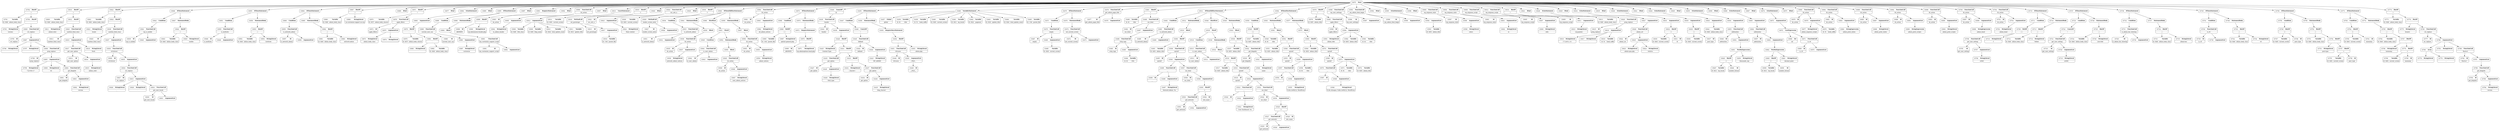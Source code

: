 digraph ast {
node [shape=none];
33792 [label=<<TABLE border='1' cellspacing='0' cellpadding='10' style='rounded' ><TR><TD border='0'>33792</TD><TD border='0'><B>BinOP</B></TD></TR><HR/><TR><TD border='0' cellpadding='5' colspan='2'>.=</TD></TR></TABLE>>];
33792 -> 33791 [weight=2];
33792 -> 33794 [weight=2];
33793 [label=<<TABLE border='1' cellspacing='0' cellpadding='10' style='rounded' ><TR><TD border='0'>33793</TD><TD border='0'><B>StringLiteral</B></TD></TR><HR/><TR><TD border='0' cellpadding='5' colspan='2'> version-</TD></TR></TABLE>>];
33794 [label=<<TABLE border='1' cellspacing='0' cellpadding='10' style='rounded' ><TR><TD border='0'>33794</TD><TD border='0'><B>BinOP</B></TD></TR><HR/><TR><TD border='0' cellpadding='5' colspan='2'>.</TD></TR></TABLE>>];
33794 -> 33793 [weight=2];
33794 -> 33808 [weight=2];
33795 [label=<<TABLE border='1' cellspacing='0' cellpadding='10' style='rounded' ><TR><TD border='0'>33795</TD><TD border='0'><B>Id</B></TD></TR><HR/><TR><TD border='0' cellpadding='5' colspan='2'>str_replace</TD></TR></TABLE>>];
33796 [label=<<TABLE border='1' cellspacing='0' cellpadding='10' style='rounded' ><TR><TD border='0'>33796</TD><TD border='0'><B>StringLiteral</B></TD></TR><HR/><TR><TD border='0' cellpadding='5' colspan='2'>.</TD></TR></TABLE>>];
33797 [label=<<TABLE border='1' cellspacing='0' cellpadding='10' style='rounded' ><TR><TD border='0'>33797</TD><TD border='0'><B>StringLiteral</B></TD></TR><HR/><TR><TD border='0' cellpadding='5' colspan='2'>-</TD></TR></TABLE>>];
33798 [label=<<TABLE border='1' cellspacing='0' cellpadding='10' style='rounded' ><TR><TD border='0'>33798</TD><TD border='0'><B>Id</B></TD></TR><HR/><TR><TD border='0' cellpadding='5' colspan='2'>preg_replace</TD></TR></TABLE>>];
33799 [label=<<TABLE border='1' cellspacing='0' cellpadding='10' style='rounded' ><TR><TD border='0'>33799</TD><TD border='0'><B>StringLiteral</B></TD></TR><HR/><TR><TD border='0' cellpadding='5' colspan='2'>^([.0-9]+).*</TD></TR></TABLE>>];
33800 [label=<<TABLE border='1' cellspacing='0' cellpadding='10' style='rounded' ><TR><TD border='0'>33800</TD><TD border='0'><B>StringLiteral</B></TD></TR><HR/><TR><TD border='0' cellpadding='5' colspan='2'>$1</TD></TR></TABLE>>];
33801 [label=<<TABLE border='1' cellspacing='0' cellpadding='10' style='rounded' ><TR><TD border='0'>33801</TD><TD border='0'><B>Id</B></TD></TR><HR/><TR><TD border='0' cellpadding='5' colspan='2'>get_bloginfo</TD></TR></TABLE>>];
33802 [label=<<TABLE border='1' cellspacing='0' cellpadding='10' style='rounded' ><TR><TD border='0'>33802</TD><TD border='0'><B>StringLiteral</B></TD></TR><HR/><TR><TD border='0' cellpadding='5' colspan='2'>version</TD></TR></TABLE>>];
33803 [label=<<TABLE border='1' cellspacing='0' cellpadding='10' style='rounded' ><TR><TD border='0'>33803</TD><TD border='0'><B>ArgumentList</B></TD></TR></TABLE>>];
33803 -> 33802 [weight=2];
33804 [label=<<TABLE border='1' cellspacing='0' cellpadding='10' style='rounded' ><TR><TD border='0'>33804</TD><TD border='0'><B>FunctionCall</B></TD></TR><HR/><TR><TD border='0' cellpadding='5' colspan='2'>get_bloginfo</TD></TR></TABLE>>];
33804 -> 33801 [weight=2];
33804 -> 33803 [weight=2];
33805 [label=<<TABLE border='1' cellspacing='0' cellpadding='10' style='rounded' ><TR><TD border='0'>33805</TD><TD border='0'><B>ArgumentList</B></TD></TR></TABLE>>];
33805 -> 33799 [weight=2];
33805 -> 33800 [weight=2];
33805 -> 33804 [weight=2];
33806 [label=<<TABLE border='1' cellspacing='0' cellpadding='10' style='rounded' ><TR><TD border='0'>33806</TD><TD border='0'><B>FunctionCall</B></TD></TR><HR/><TR><TD border='0' cellpadding='5' colspan='2'>preg_replace</TD></TR></TABLE>>];
33806 -> 33798 [weight=2];
33806 -> 33805 [weight=2];
33807 [label=<<TABLE border='1' cellspacing='0' cellpadding='10' style='rounded' ><TR><TD border='0'>33807</TD><TD border='0'><B>ArgumentList</B></TD></TR></TABLE>>];
33807 -> 33796 [weight=2];
33807 -> 33797 [weight=2];
33807 -> 33806 [weight=2];
33808 [label=<<TABLE border='1' cellspacing='0' cellpadding='10' style='rounded' ><TR><TD border='0'>33808</TD><TD border='0'><B>FunctionCall</B></TD></TR><HR/><TR><TD border='0' cellpadding='5' colspan='2'>str_replace</TD></TR></TABLE>>];
33808 -> 33795 [weight=2];
33808 -> 33807 [weight=2];
33809 [label=<<TABLE border='1' cellspacing='0' cellpadding='10' style='rounded' ><TR><TD border='0'>33809</TD><TD border='0'><B>Variable</B></TD></TR><HR/><TR><TD border='0' cellpadding='5'>(0, 826)</TD><TD border='0' cellpadding='5'>admin_body_class</TD></TR></TABLE>>];
33810 [label=<<TABLE border='1' cellspacing='0' cellpadding='10' style='rounded' ><TR><TD border='0'>33810</TD><TD border='0'><B>BinOP</B></TD></TR><HR/><TR><TD border='0' cellpadding='5' colspan='2'>.=</TD></TR></TABLE>>];
33810 -> 33809 [weight=2];
33810 -> 33812 [weight=2];
33811 [label=<<TABLE border='1' cellspacing='0' cellpadding='10' style='rounded' ><TR><TD border='0'>33811</TD><TD border='0'><B>StringLiteral</B></TD></TR><HR/><TR><TD border='0' cellpadding='5' colspan='2'> admin-color-</TD></TR></TABLE>>];
33812 [label=<<TABLE border='1' cellspacing='0' cellpadding='10' style='rounded' ><TR><TD border='0'>33812</TD><TD border='0'><B>BinOP</B></TD></TR><HR/><TR><TD border='0' cellpadding='5' colspan='2'>.</TD></TR></TABLE>>];
33812 -> 33811 [weight=2];
33812 -> 33820 [weight=2];
33813 [label=<<TABLE border='1' cellspacing='0' cellpadding='10' style='rounded' ><TR><TD border='0'>33813</TD><TD border='0'><B>Id</B></TD></TR><HR/><TR><TD border='0' cellpadding='5' colspan='2'>sanitize_html_class</TD></TR></TABLE>>];
33814 [label=<<TABLE border='1' cellspacing='0' cellpadding='10' style='rounded' ><TR><TD border='0'>33814</TD><TD border='0'><B>Id</B></TD></TR><HR/><TR><TD border='0' cellpadding='5' colspan='2'>get_user_option</TD></TR></TABLE>>];
33815 [label=<<TABLE border='1' cellspacing='0' cellpadding='10' style='rounded' ><TR><TD border='0'>33815</TD><TD border='0'><B>StringLiteral</B></TD></TR><HR/><TR><TD border='0' cellpadding='5' colspan='2'>admin_color</TD></TR></TABLE>>];
33816 [label=<<TABLE border='1' cellspacing='0' cellpadding='10' style='rounded' ><TR><TD border='0'>33816</TD><TD border='0'><B>ArgumentList</B></TD></TR></TABLE>>];
33816 -> 33815 [weight=2];
33817 [label=<<TABLE border='1' cellspacing='0' cellpadding='10' style='rounded' ><TR><TD border='0'>33817</TD><TD border='0'><B>FunctionCall</B></TD></TR><HR/><TR><TD border='0' cellpadding='5' colspan='2'>get_user_option</TD></TR></TABLE>>];
33817 -> 33814 [weight=2];
33817 -> 33816 [weight=2];
33818 [label=<<TABLE border='1' cellspacing='0' cellpadding='10' style='rounded' ><TR><TD border='0'>33818</TD><TD border='0'><B>StringLiteral</B></TD></TR><HR/><TR><TD border='0' cellpadding='5' colspan='2'>fresh</TD></TR></TABLE>>];
33819 [label=<<TABLE border='1' cellspacing='0' cellpadding='10' style='rounded' ><TR><TD border='0'>33819</TD><TD border='0'><B>ArgumentList</B></TD></TR></TABLE>>];
33819 -> 33817 [weight=2];
33819 -> 33818 [weight=2];
33820 [label=<<TABLE border='1' cellspacing='0' cellpadding='10' style='rounded' ><TR><TD border='0'>33820</TD><TD border='0'><B>FunctionCall</B></TD></TR><HR/><TR><TD border='0' cellpadding='5' colspan='2'>sanitize_html_class</TD></TR></TABLE>>];
33820 -> 33813 [weight=2];
33820 -> 33819 [weight=2];
33821 [label=<<TABLE border='1' cellspacing='0' cellpadding='10' style='rounded' ><TR><TD border='0'>33821</TD><TD border='0'><B>Variable</B></TD></TR><HR/><TR><TD border='0' cellpadding='5'>(0, 826)</TD><TD border='0' cellpadding='5'>admin_body_class</TD></TR></TABLE>>];
33822 [label=<<TABLE border='1' cellspacing='0' cellpadding='10' style='rounded' ><TR><TD border='0'>33822</TD><TD border='0'><B>BinOP</B></TD></TR><HR/><TR><TD border='0' cellpadding='5' colspan='2'>.=</TD></TR></TABLE>>];
33822 -> 33821 [weight=2];
33822 -> 33824 [weight=2];
33823 [label=<<TABLE border='1' cellspacing='0' cellpadding='10' style='rounded' ><TR><TD border='0'>33823</TD><TD border='0'><B>StringLiteral</B></TD></TR><HR/><TR><TD border='0' cellpadding='5' colspan='2'> locale-</TD></TR></TABLE>>];
33824 [label=<<TABLE border='1' cellspacing='0' cellpadding='10' style='rounded' ><TR><TD border='0'>33824</TD><TD border='0'><B>BinOP</B></TD></TR><HR/><TR><TD border='0' cellpadding='5' colspan='2'>.</TD></TR></TABLE>>];
33824 -> 33823 [weight=2];
33824 -> 33838 [weight=2];
33825 [label=<<TABLE border='1' cellspacing='0' cellpadding='10' style='rounded' ><TR><TD border='0'>33825</TD><TD border='0'><B>Id</B></TD></TR><HR/><TR><TD border='0' cellpadding='5' colspan='2'>sanitize_html_class</TD></TR></TABLE>>];
33826 [label=<<TABLE border='1' cellspacing='0' cellpadding='10' style='rounded' ><TR><TD border='0'>33826</TD><TD border='0'><B>Id</B></TD></TR><HR/><TR><TD border='0' cellpadding='5' colspan='2'>strtolower</TD></TR></TABLE>>];
33827 [label=<<TABLE border='1' cellspacing='0' cellpadding='10' style='rounded' ><TR><TD border='0'>33827</TD><TD border='0'><B>Id</B></TD></TR><HR/><TR><TD border='0' cellpadding='5' colspan='2'>str_replace</TD></TR></TABLE>>];
33828 [label=<<TABLE border='1' cellspacing='0' cellpadding='10' style='rounded' ><TR><TD border='0'>33828</TD><TD border='0'><B>StringLiteral</B></TD></TR><HR/><TR><TD border='0' cellpadding='5' colspan='2'>_</TD></TR></TABLE>>];
33829 [label=<<TABLE border='1' cellspacing='0' cellpadding='10' style='rounded' ><TR><TD border='0'>33829</TD><TD border='0'><B>StringLiteral</B></TD></TR><HR/><TR><TD border='0' cellpadding='5' colspan='2'>-</TD></TR></TABLE>>];
33830 [label=<<TABLE border='1' cellspacing='0' cellpadding='10' style='rounded' ><TR><TD border='0'>33830</TD><TD border='0'><B>Id</B></TD></TR><HR/><TR><TD border='0' cellpadding='5' colspan='2'>get_user_locale</TD></TR></TABLE>>];
33831 [label=<<TABLE border='1' cellspacing='0' cellpadding='10' style='rounded' ><TR><TD border='0'>33831</TD><TD border='0'><B>ArgumentList</B></TD></TR></TABLE>>];
33832 [label=<<TABLE border='1' cellspacing='0' cellpadding='10' style='rounded' ><TR><TD border='0'>33832</TD><TD border='0'><B>FunctionCall</B></TD></TR><HR/><TR><TD border='0' cellpadding='5' colspan='2'>get_user_locale</TD></TR></TABLE>>];
33832 -> 33830 [weight=2];
33832 -> 33831 [weight=2];
33833 [label=<<TABLE border='1' cellspacing='0' cellpadding='10' style='rounded' ><TR><TD border='0'>33833</TD><TD border='0'><B>ArgumentList</B></TD></TR></TABLE>>];
33833 -> 33828 [weight=2];
33833 -> 33829 [weight=2];
33833 -> 33832 [weight=2];
33834 [label=<<TABLE border='1' cellspacing='0' cellpadding='10' style='rounded' ><TR><TD border='0'>33834</TD><TD border='0'><B>FunctionCall</B></TD></TR><HR/><TR><TD border='0' cellpadding='5' colspan='2'>str_replace</TD></TR></TABLE>>];
33834 -> 33827 [weight=2];
33834 -> 33833 [weight=2];
33835 [label=<<TABLE border='1' cellspacing='0' cellpadding='10' style='rounded' ><TR><TD border='0'>33835</TD><TD border='0'><B>ArgumentList</B></TD></TR></TABLE>>];
33835 -> 33834 [weight=2];
33836 [label=<<TABLE border='1' cellspacing='0' cellpadding='10' style='rounded' ><TR><TD border='0'>33836</TD><TD border='0'><B>FunctionCall</B></TD></TR><HR/><TR><TD border='0' cellpadding='5' colspan='2'>strtolower</TD></TR></TABLE>>];
33836 -> 33826 [weight=2];
33836 -> 33835 [weight=2];
33837 [label=<<TABLE border='1' cellspacing='0' cellpadding='10' style='rounded' ><TR><TD border='0'>33837</TD><TD border='0'><B>ArgumentList</B></TD></TR></TABLE>>];
33837 -> 33836 [weight=2];
33838 [label=<<TABLE border='1' cellspacing='0' cellpadding='10' style='rounded' ><TR><TD border='0'>33838</TD><TD border='0'><B>FunctionCall</B></TD></TR><HR/><TR><TD border='0' cellpadding='5' colspan='2'>sanitize_html_class</TD></TR></TABLE>>];
33838 -> 33825 [weight=2];
33838 -> 33837 [weight=2];
33839 [label=<<TABLE border='1' cellspacing='0' cellpadding='10' style='rounded' ><TR><TD border='0'>33839</TD><TD border='0'><B>Id</B></TD></TR><HR/><TR><TD border='0' cellpadding='5' colspan='2'>wp_is_mobile</TD></TR></TABLE>>];
33840 [label=<<TABLE border='1' cellspacing='0' cellpadding='10' style='rounded' ><TR><TD border='0'>33840</TD><TD border='0'><B>ArgumentList</B></TD></TR></TABLE>>];
33841 [label=<<TABLE border='1' cellspacing='0' cellpadding='10' style='rounded' ><TR><TD border='0'>33841</TD><TD border='0'><B>FunctionCall</B></TD></TR><HR/><TR><TD border='0' cellpadding='5' colspan='2'>wp_is_mobile</TD></TR></TABLE>>];
33841 -> 33839 [weight=2];
33841 -> 33840 [weight=2];
33842 [label=<<TABLE border='1' cellspacing='0' cellpadding='10' style='rounded' ><TR><TD border='0'>33842</TD><TD border='0'><B>Condition</B></TD></TR></TABLE>>];
33842 -> 33841 [weight=2];
33843 [label=<<TABLE border='1' cellspacing='0' cellpadding='10' style='rounded' ><TR><TD border='0'>33843</TD><TD border='0'><B>Variable</B></TD></TR><HR/><TR><TD border='0' cellpadding='5'>(0, 826)</TD><TD border='0' cellpadding='5'>admin_body_class</TD></TR></TABLE>>];
33844 [label=<<TABLE border='1' cellspacing='0' cellpadding='10' style='rounded' ><TR><TD border='0'>33844</TD><TD border='0'><B>BinOP</B></TD></TR><HR/><TR><TD border='0' cellpadding='5' colspan='2'>.=</TD></TR></TABLE>>];
33844 -> 33843 [weight=2];
33844 -> 33845 [weight=2];
33845 [label=<<TABLE border='1' cellspacing='0' cellpadding='10' style='rounded' ><TR><TD border='0'>33845</TD><TD border='0'><B>StringLiteral</B></TD></TR><HR/><TR><TD border='0' cellpadding='5' colspan='2'> mobile</TD></TR></TABLE>>];
33846 [label=<<TABLE border='1' cellspacing='0' cellpadding='10' style='rounded' ><TR><TD border='0'>33846</TD><TD border='0'><B>IfThenStatement</B></TD></TR></TABLE>>];
33846 -> 33842 [weight=2];
33846 -> 33847 [weight=2];
33847 [label=<<TABLE border='1' cellspacing='0' cellpadding='10' style='rounded' ><TR><TD border='0'>33847</TD><TD border='0'><B>StatementBody</B></TD></TR></TABLE>>];
33847 -> 33844 [weight=2];
33848 [label=<<TABLE border='1' cellspacing='0' cellpadding='10' style='rounded' ><TR><TD border='0'>33848</TD><TD border='0'><B>Id</B></TD></TR><HR/><TR><TD border='0' cellpadding='5' colspan='2'>is_multisite</TD></TR></TABLE>>];
33849 [label=<<TABLE border='1' cellspacing='0' cellpadding='10' style='rounded' ><TR><TD border='0'>33849</TD><TD border='0'><B>ArgumentList</B></TD></TR></TABLE>>];
33850 [label=<<TABLE border='1' cellspacing='0' cellpadding='10' style='rounded' ><TR><TD border='0'>33850</TD><TD border='0'><B>FunctionCall</B></TD></TR><HR/><TR><TD border='0' cellpadding='5' colspan='2'>is_multisite</TD></TR></TABLE>>];
33850 -> 33848 [weight=2];
33850 -> 33849 [weight=2];
33851 [label=<<TABLE border='1' cellspacing='0' cellpadding='10' style='rounded' ><TR><TD border='0'>33851</TD><TD border='0'><B>Condition</B></TD></TR></TABLE>>];
33851 -> 33850 [weight=2];
33852 [label=<<TABLE border='1' cellspacing='0' cellpadding='10' style='rounded' ><TR><TD border='0'>33852</TD><TD border='0'><B>Variable</B></TD></TR><HR/><TR><TD border='0' cellpadding='5'>(0, 826)</TD><TD border='0' cellpadding='5'>admin_body_class</TD></TR></TABLE>>];
33853 [label=<<TABLE border='1' cellspacing='0' cellpadding='10' style='rounded' ><TR><TD border='0'>33853</TD><TD border='0'><B>BinOP</B></TD></TR><HR/><TR><TD border='0' cellpadding='5' colspan='2'>.=</TD></TR></TABLE>>];
33853 -> 33852 [weight=2];
33853 -> 33854 [weight=2];
33854 [label=<<TABLE border='1' cellspacing='0' cellpadding='10' style='rounded' ><TR><TD border='0'>33854</TD><TD border='0'><B>StringLiteral</B></TD></TR><HR/><TR><TD border='0' cellpadding='5' colspan='2'> multisite</TD></TR></TABLE>>];
33855 [label=<<TABLE border='1' cellspacing='0' cellpadding='10' style='rounded' ><TR><TD border='0'>33855</TD><TD border='0'><B>IfThenStatement</B></TD></TR></TABLE>>];
33855 -> 33851 [weight=2];
33855 -> 33856 [weight=2];
33856 [label=<<TABLE border='1' cellspacing='0' cellpadding='10' style='rounded' ><TR><TD border='0'>33856</TD><TD border='0'><B>StatementBody</B></TD></TR></TABLE>>];
33856 -> 33853 [weight=2];
33857 [label=<<TABLE border='1' cellspacing='0' cellpadding='10' style='rounded' ><TR><TD border='0'>33857</TD><TD border='0'><B>Id</B></TD></TR><HR/><TR><TD border='0' cellpadding='5' colspan='2'>is_network_admin</TD></TR></TABLE>>];
33858 [label=<<TABLE border='1' cellspacing='0' cellpadding='10' style='rounded' ><TR><TD border='0'>33858</TD><TD border='0'><B>ArgumentList</B></TD></TR></TABLE>>];
33859 [label=<<TABLE border='1' cellspacing='0' cellpadding='10' style='rounded' ><TR><TD border='0'>33859</TD><TD border='0'><B>FunctionCall</B></TD></TR><HR/><TR><TD border='0' cellpadding='5' colspan='2'>is_network_admin</TD></TR></TABLE>>];
33859 -> 33857 [weight=2];
33859 -> 33858 [weight=2];
33860 [label=<<TABLE border='1' cellspacing='0' cellpadding='10' style='rounded' ><TR><TD border='0'>33860</TD><TD border='0'><B>Condition</B></TD></TR></TABLE>>];
33860 -> 33859 [weight=2];
33861 [label=<<TABLE border='1' cellspacing='0' cellpadding='10' style='rounded' ><TR><TD border='0'>33861</TD><TD border='0'><B>Variable</B></TD></TR><HR/><TR><TD border='0' cellpadding='5'>(0, 826)</TD><TD border='0' cellpadding='5'>admin_body_class</TD></TR></TABLE>>];
33862 [label=<<TABLE border='1' cellspacing='0' cellpadding='10' style='rounded' ><TR><TD border='0'>33862</TD><TD border='0'><B>BinOP</B></TD></TR><HR/><TR><TD border='0' cellpadding='5' colspan='2'>.=</TD></TR></TABLE>>];
33862 -> 33861 [weight=2];
33862 -> 33863 [weight=2];
33863 [label=<<TABLE border='1' cellspacing='0' cellpadding='10' style='rounded' ><TR><TD border='0'>33863</TD><TD border='0'><B>StringLiteral</B></TD></TR><HR/><TR><TD border='0' cellpadding='5' colspan='2'> network-admin</TD></TR></TABLE>>];
33864 [label=<<TABLE border='1' cellspacing='0' cellpadding='10' style='rounded' ><TR><TD border='0'>33864</TD><TD border='0'><B>IfThenStatement</B></TD></TR></TABLE>>];
33864 -> 33860 [weight=2];
33864 -> 33865 [weight=2];
33865 [label=<<TABLE border='1' cellspacing='0' cellpadding='10' style='rounded' ><TR><TD border='0'>33865</TD><TD border='0'><B>StatementBody</B></TD></TR></TABLE>>];
33865 -> 33862 [weight=2];
33866 [label=<<TABLE border='1' cellspacing='0' cellpadding='10' style='rounded' ><TR><TD border='0'>33866</TD><TD border='0'><B>Variable</B></TD></TR><HR/><TR><TD border='0' cellpadding='5'>(0, 826)</TD><TD border='0' cellpadding='5'>admin_body_class</TD></TR></TABLE>>];
33867 [label=<<TABLE border='1' cellspacing='0' cellpadding='10' style='rounded' ><TR><TD border='0'>33867</TD><TD border='0'><B>BinOP</B></TD></TR><HR/><TR><TD border='0' cellpadding='5' colspan='2'>.=</TD></TR></TABLE>>];
33867 -> 33866 [weight=2];
33867 -> 33868 [weight=2];
33868 [label=<<TABLE border='1' cellspacing='0' cellpadding='10' style='rounded' ><TR><TD border='0'>33868</TD><TD border='0'><B>StringLiteral</B></TD></TR><HR/><TR><TD border='0' cellpadding='5' colspan='2'> no-customize-support no-svg</TD></TR></TABLE>>];
33869 [label=<<TABLE border='1' cellspacing='0' cellpadding='10' style='rounded' ><TR><TD border='0'>33869</TD><TD border='0'><B>Html</B></TD></TR></TABLE>>];
33870 [label=<<TABLE border='1' cellspacing='0' cellpadding='10' style='rounded' ><TR><TD border='0'>33870</TD><TD border='0'><B>Variable</B></TD></TR><HR/><TR><TD border='0' cellpadding='5'>(0, 827)</TD><TD border='0' cellpadding='5'>admin_body_classes</TD></TR></TABLE>>];
33871 [label=<<TABLE border='1' cellspacing='0' cellpadding='10' style='rounded' ><TR><TD border='0'>33871</TD><TD border='0'><B>BinOP</B></TD></TR><HR/><TR><TD border='0' cellpadding='5' colspan='2'>=</TD></TR></TABLE>>];
33871 -> 33870 [weight=2];
33871 -> 33876 [weight=2];
33872 [label=<<TABLE border='1' cellspacing='0' cellpadding='10' style='rounded' ><TR><TD border='0'>33872</TD><TD border='0'><B>Id</B></TD></TR><HR/><TR><TD border='0' cellpadding='5' colspan='2'>apply_filters</TD></TR></TABLE>>];
33873 [label=<<TABLE border='1' cellspacing='0' cellpadding='10' style='rounded' ><TR><TD border='0'>33873</TD><TD border='0'><B>StringLiteral</B></TD></TR><HR/><TR><TD border='0' cellpadding='5' colspan='2'>admin_body_class</TD></TR></TABLE>>];
33874 [label=<<TABLE border='1' cellspacing='0' cellpadding='10' style='rounded' ><TR><TD border='0'>33874</TD><TD border='0'><B>StringLiteral</B></TD></TR><HR/><TR><TD border='0' cellpadding='5' colspan='2'></TD></TR></TABLE>>];
33875 [label=<<TABLE border='1' cellspacing='0' cellpadding='10' style='rounded' ><TR><TD border='0'>33875</TD><TD border='0'><B>ArgumentList</B></TD></TR></TABLE>>];
33875 -> 33873 [weight=2];
33875 -> 33874 [weight=2];
33876 [label=<<TABLE border='1' cellspacing='0' cellpadding='10' style='rounded' ><TR><TD border='0'>33876</TD><TD border='0'><B>FunctionCall</B></TD></TR><HR/><TR><TD border='0' cellpadding='5' colspan='2'>apply_filters</TD></TR></TABLE>>];
33876 -> 33872 [weight=2];
33876 -> 33875 [weight=2];
33877 [label=<<TABLE border='1' cellspacing='0' cellpadding='10' style='rounded' ><TR><TD border='0'>33877</TD><TD border='0'><B>Html</B></TD></TR></TABLE>>];
33878 [label=<<TABLE border='1' cellspacing='0' cellpadding='10' style='rounded' ><TR><TD border='0'>33878</TD><TD border='0'><B>Variable</B></TD></TR><HR/><TR><TD border='0' cellpadding='5'>(0, 827)</TD><TD border='0' cellpadding='5'>admin_body_classes</TD></TR></TABLE>>];
33879 [label=<<TABLE border='1' cellspacing='0' cellpadding='10' style='rounded' ><TR><TD border='0'>33879</TD><TD border='0'><B>BinOP</B></TD></TR><HR/><TR><TD border='0' cellpadding='5' colspan='2'>.</TD></TR></TABLE>>];
33879 -> 33878 [weight=2];
33879 -> 33881 [weight=2];
33880 [label=<<TABLE border='1' cellspacing='0' cellpadding='10' style='rounded' ><TR><TD border='0'>33880</TD><TD border='0'><B>StringLiteral</B></TD></TR><HR/><TR><TD border='0' cellpadding='5' colspan='2'> </TD></TR></TABLE>>];
33881 [label=<<TABLE border='1' cellspacing='0' cellpadding='10' style='rounded' ><TR><TD border='0'>33881</TD><TD border='0'><B>BinOP</B></TD></TR><HR/><TR><TD border='0' cellpadding='5' colspan='2'>.</TD></TR></TABLE>>];
33881 -> 33880 [weight=2];
33881 -> 33882 [weight=2];
33882 [label=<<TABLE border='1' cellspacing='0' cellpadding='10' style='rounded' ><TR><TD border='0'>33882</TD><TD border='0'><B>Variable</B></TD></TR><HR/><TR><TD border='0' cellpadding='5'>(0, 826)</TD><TD border='0' cellpadding='5'>admin_body_class</TD></TR></TABLE>>];
33883 [label=<<TABLE border='1' cellspacing='0' cellpadding='10' style='rounded' ><TR><TD border='0'>33883</TD><TD border='0'><B>ArgumentList</B></TD></TR></TABLE>>];
33883 -> 33879 [weight=2];
33884 [label=<<TABLE border='1' cellspacing='0' cellpadding='10' style='rounded' ><TR><TD border='0'>33884</TD><TD border='0'><B>EchoStatement</B></TD></TR></TABLE>>];
33884 -> 33883 [weight=2];
33885 [label=<<TABLE border='1' cellspacing='0' cellpadding='10' style='rounded' ><TR><TD border='0'>33885</TD><TD border='0'><B>Html</B></TD></TR></TABLE>>];
33886 [label=<<TABLE border='1' cellspacing='0' cellpadding='10' style='rounded' ><TR><TD border='0'>33886</TD><TD border='0'><B>Id</B></TD></TR><HR/><TR><TD border='0' cellpadding='5' colspan='2'>current_user_can</TD></TR></TABLE>>];
33887 [label=<<TABLE border='1' cellspacing='0' cellpadding='10' style='rounded' ><TR><TD border='0'>33887</TD><TD border='0'><B>StringLiteral</B></TD></TR><HR/><TR><TD border='0' cellpadding='5' colspan='2'>customize</TD></TR></TABLE>>];
33888 [label=<<TABLE border='1' cellspacing='0' cellpadding='10' style='rounded' ><TR><TD border='0'>33888</TD><TD border='0'><B>ArgumentList</B></TD></TR></TABLE>>];
33888 -> 33887 [weight=2];
33889 [label=<<TABLE border='1' cellspacing='0' cellpadding='10' style='rounded' ><TR><TD border='0'>33889</TD><TD border='0'><B>FunctionCall</B></TD></TR><HR/><TR><TD border='0' cellpadding='5' colspan='2'>current_user_can</TD></TR></TABLE>>];
33889 -> 33886 [weight=2];
33889 -> 33888 [weight=2];
33890 [label=<<TABLE border='1' cellspacing='0' cellpadding='10' style='rounded' ><TR><TD border='0'>33890</TD><TD border='0'><B>Condition</B></TD></TR></TABLE>>];
33890 -> 33889 [weight=2];
33891 [label=<<TABLE border='1' cellspacing='0' cellpadding='10' style='rounded' ><TR><TD border='0'>33891</TD><TD border='0'><B>Id</B></TD></TR><HR/><TR><TD border='0' cellpadding='5' colspan='2'>wp_customize_support_script</TD></TR></TABLE>>];
33892 [label=<<TABLE border='1' cellspacing='0' cellpadding='10' style='rounded' ><TR><TD border='0'>33892</TD><TD border='0'><B>ArgumentList</B></TD></TR></TABLE>>];
33893 [label=<<TABLE border='1' cellspacing='0' cellpadding='10' style='rounded' ><TR><TD border='0'>33893</TD><TD border='0'><B>FunctionCall</B></TD></TR><HR/><TR><TD border='0' cellpadding='5' colspan='2'>wp_customize_support_script</TD></TR></TABLE>>];
33893 -> 33891 [weight=2];
33893 -> 33892 [weight=2];
33894 [label=<<TABLE border='1' cellspacing='0' cellpadding='10' style='rounded' ><TR><TD border='0'>33894</TD><TD border='0'><B>Block</B></TD></TR></TABLE>>];
33894 -> 33893 [weight=2];
33895 [label=<<TABLE border='1' cellspacing='0' cellpadding='10' style='rounded' ><TR><TD border='0'>33895</TD><TD border='0'><B>IfThenStatement</B></TD></TR></TABLE>>];
33895 -> 33890 [weight=2];
33895 -> 33896 [weight=2];
33896 [label=<<TABLE border='1' cellspacing='0' cellpadding='10' style='rounded' ><TR><TD border='0'>33896</TD><TD border='0'><B>StatementBody</B></TD></TR></TABLE>>];
33896 -> 33894 [weight=2];
33897 [label=<<TABLE border='1' cellspacing='0' cellpadding='10' style='rounded' ><TR><TD border='0'>33897</TD><TD border='0'><B>Html</B></TD></TR></TABLE>>];
33898 [label=<<TABLE border='1' cellspacing='0' cellpadding='10' style='rounded' ><TR><TD border='0'>33898</TD><TD border='0'><B>Id</B></TD></TR><HR/><TR><TD border='0' cellpadding='5' colspan='2'>ABSPATH</TD></TR></TABLE>>];
33899 [label=<<TABLE border='1' cellspacing='0' cellpadding='10' style='rounded' ><TR><TD border='0'>33899</TD><TD border='0'><B>BinOP</B></TD></TR><HR/><TR><TD border='0' cellpadding='5' colspan='2'>.</TD></TR></TABLE>>];
33899 -> 33898 [weight=2];
33899 -> 33900 [weight=2];
33900 [label=<<TABLE border='1' cellspacing='0' cellpadding='10' style='rounded' ><TR><TD border='0'>33900</TD><TD border='0'><B>StringLiteral</B></TD></TR><HR/><TR><TD border='0' cellpadding='5' colspan='2'>wp-adminmenu-header.php</TD></TR></TABLE>>];
33901 [label=<<TABLE border='1' cellspacing='0' cellpadding='10' style='rounded' ><TR><TD border='0'>33901</TD><TD border='0'><B>RequireStatement</B></TD></TR></TABLE>>];
33901 -> 33899 [weight=2];
33902 [label=<<TABLE border='1' cellspacing='0' cellpadding='10' style='rounded' ><TR><TD border='0'>33902</TD><TD border='0'><B>Html</B></TD></TR></TABLE>>];
33903 [label=<<TABLE border='1' cellspacing='0' cellpadding='10' style='rounded' ><TR><TD border='0'>33903</TD><TD border='0'><B>Id</B></TD></TR><HR/><TR><TD border='0' cellpadding='5' colspan='2'>do_action</TD></TR></TABLE>>];
33904 [label=<<TABLE border='1' cellspacing='0' cellpadding='10' style='rounded' ><TR><TD border='0'>33904</TD><TD border='0'><B>StringLiteral</B></TD></TR><HR/><TR><TD border='0' cellpadding='5' colspan='2'>in_admin_header</TD></TR></TABLE>>];
33905 [label=<<TABLE border='1' cellspacing='0' cellpadding='10' style='rounded' ><TR><TD border='0'>33905</TD><TD border='0'><B>ArgumentList</B></TD></TR></TABLE>>];
33905 -> 33904 [weight=2];
33906 [label=<<TABLE border='1' cellspacing='0' cellpadding='10' style='rounded' ><TR><TD border='0'>33906</TD><TD border='0'><B>FunctionCall</B></TD></TR><HR/><TR><TD border='0' cellpadding='5' colspan='2'>do_action</TD></TR></TABLE>>];
33906 -> 33903 [weight=2];
33906 -> 33905 [weight=2];
33907 [label=<<TABLE border='1' cellspacing='0' cellpadding='10' style='rounded' ><TR><TD border='0'>33907</TD><TD border='0'><B>Html</B></TD></TR></TABLE>>];
33908 [label=<<TABLE border='1' cellspacing='0' cellpadding='10' style='rounded' ><TR><TD border='0'>33908</TD><TD border='0'><B>Variable</B></TD></TR><HR/><TR><TD border='0' cellpadding='5'>(0, 828)</TD><TD border='0' cellpadding='5'>title_class</TD></TR></TABLE>>];
33909 [label=<<TABLE border='1' cellspacing='0' cellpadding='10' style='rounded' ><TR><TD border='0'>33909</TD><TD border='0'><B>Variable</B></TD></TR><HR/><TR><TD border='0' cellpadding='5'>(0, 829)</TD><TD border='0' cellpadding='5'>blog_name</TD></TR></TABLE>>];
33910 [label=<<TABLE border='1' cellspacing='0' cellpadding='10' style='rounded' ><TR><TD border='0'>33910</TD><TD border='0'><B>Variable</B></TD></TR><HR/><TR><TD border='0' cellpadding='5'>(0, 824)</TD><TD border='0' cellpadding='5'>total_update_count</TD></TR></TABLE>>];
33911 [label=<<TABLE border='1' cellspacing='0' cellpadding='10' style='rounded' ><TR><TD border='0'>33911</TD><TD border='0'><B>Variable</B></TD></TR><HR/><TR><TD border='0' cellpadding='5'>(0, 823)</TD><TD border='0' cellpadding='5'>update_title</TD></TR></TABLE>>];
33912 [label=<<TABLE border='1' cellspacing='0' cellpadding='10' style='rounded' ><TR><TD border='0'>33912</TD><TD border='0'><B>ArgumentList</B></TD></TR></TABLE>>];
33912 -> 33908 [weight=2];
33912 -> 33909 [weight=2];
33912 -> 33910 [weight=2];
33912 -> 33911 [weight=2];
33913 [label=<<TABLE border='1' cellspacing='0' cellpadding='10' style='rounded' ><TR><TD border='0'>33913</TD><TD border='0'><B>UnsetStatement</B></TD></TR></TABLE>>];
33913 -> 33912 [weight=2];
33914 [label=<<TABLE border='1' cellspacing='0' cellpadding='10' style='rounded' ><TR><TD border='0'>33914</TD><TD border='0'><B>Variable</B></TD></TR><HR/><TR><TD border='0' cellpadding='5'>(0, 820)</TD><TD border='0' cellpadding='5'>current_screen</TD></TR></TABLE>>];
33915 [label=<<TABLE border='1' cellspacing='0' cellpadding='10' style='rounded' ><TR><TD border='0'>33915</TD><TD border='0'><B>Id</B></TD></TR><HR/><TR><TD border='0' cellpadding='5' colspan='2'>set_parentage</TD></TR></TABLE>>];
33916 [label=<<TABLE border='1' cellspacing='0' cellpadding='10' style='rounded' ><TR><TD border='0'>33916</TD><TD border='0'><B>Variable</B></TD></TR><HR/><TR><TD border='0' cellpadding='5'>(0, 134)</TD><TD border='0' cellpadding='5'>parent_file</TD></TR></TABLE>>];
33917 [label=<<TABLE border='1' cellspacing='0' cellpadding='10' style='rounded' ><TR><TD border='0'>33917</TD><TD border='0'><B>ArgumentList</B></TD></TR></TABLE>>];
33917 -> 33916 [weight=2];
33918 [label=<<TABLE border='1' cellspacing='0' cellpadding='10' style='rounded' ><TR><TD border='0'>33918</TD><TD border='0'><B>MethodCall</B></TD></TR><HR/><TR><TD border='0' cellpadding='5' colspan='2'>set_parentage</TD></TR></TABLE>>];
33918 -> 33915 [weight=2];
33918 -> 33917 [weight=2];
33919 [label=<<TABLE border='1' cellspacing='0' cellpadding='10' style='rounded' ><TR><TD border='0'>33919</TD><TD border='0'><B>BinOP</B></TD></TR><HR/><TR><TD border='0' cellpadding='5' colspan='2'>-&gt;</TD></TR></TABLE>>];
33919 -> 33914 [weight=2];
33919 -> 33918 [weight=2];
33920 [label=<<TABLE border='1' cellspacing='0' cellpadding='10' style='rounded' ><TR><TD border='0'>33920</TD><TD border='0'><B>Html</B></TD></TR></TABLE>>];
33921 [label=<<TABLE border='1' cellspacing='0' cellpadding='10' style='rounded' ><TR><TD border='0'>33921</TD><TD border='0'><B>Id</B></TD></TR><HR/><TR><TD border='0' cellpadding='5' colspan='2'>esc_attr_e</TD></TR></TABLE>>];
33922 [label=<<TABLE border='1' cellspacing='0' cellpadding='10' style='rounded' ><TR><TD border='0'>33922</TD><TD border='0'><B>StringLiteral</B></TD></TR><HR/><TR><TD border='0' cellpadding='5' colspan='2'>Main content</TD></TR></TABLE>>];
33923 [label=<<TABLE border='1' cellspacing='0' cellpadding='10' style='rounded' ><TR><TD border='0'>33923</TD><TD border='0'><B>ArgumentList</B></TD></TR></TABLE>>];
33923 -> 33922 [weight=2];
33924 [label=<<TABLE border='1' cellspacing='0' cellpadding='10' style='rounded' ><TR><TD border='0'>33924</TD><TD border='0'><B>FunctionCall</B></TD></TR><HR/><TR><TD border='0' cellpadding='5' colspan='2'>esc_attr_e</TD></TR></TABLE>>];
33924 -> 33921 [weight=2];
33924 -> 33923 [weight=2];
33925 [label=<<TABLE border='1' cellspacing='0' cellpadding='10' style='rounded' ><TR><TD border='0'>33925</TD><TD border='0'><B>Html</B></TD></TR></TABLE>>];
33926 [label=<<TABLE border='1' cellspacing='0' cellpadding='10' style='rounded' ><TR><TD border='0'>33926</TD><TD border='0'><B>Variable</B></TD></TR><HR/><TR><TD border='0' cellpadding='5'>(0, 820)</TD><TD border='0' cellpadding='5'>current_screen</TD></TR></TABLE>>];
33927 [label=<<TABLE border='1' cellspacing='0' cellpadding='10' style='rounded' ><TR><TD border='0'>33927</TD><TD border='0'><B>Id</B></TD></TR><HR/><TR><TD border='0' cellpadding='5' colspan='2'>render_screen_meta</TD></TR></TABLE>>];
33928 [label=<<TABLE border='1' cellspacing='0' cellpadding='10' style='rounded' ><TR><TD border='0'>33928</TD><TD border='0'><B>ArgumentList</B></TD></TR></TABLE>>];
33929 [label=<<TABLE border='1' cellspacing='0' cellpadding='10' style='rounded' ><TR><TD border='0'>33929</TD><TD border='0'><B>MethodCall</B></TD></TR><HR/><TR><TD border='0' cellpadding='5' colspan='2'>render_screen_meta</TD></TR></TABLE>>];
33929 -> 33927 [weight=2];
33929 -> 33928 [weight=2];
33930 [label=<<TABLE border='1' cellspacing='0' cellpadding='10' style='rounded' ><TR><TD border='0'>33930</TD><TD border='0'><B>BinOP</B></TD></TR><HR/><TR><TD border='0' cellpadding='5' colspan='2'>-&gt;</TD></TR></TABLE>>];
33930 -> 33926 [weight=2];
33930 -> 33929 [weight=2];
33931 [label=<<TABLE border='1' cellspacing='0' cellpadding='10' style='rounded' ><TR><TD border='0'>33931</TD><TD border='0'><B>Id</B></TD></TR><HR/><TR><TD border='0' cellpadding='5' colspan='2'>is_network_admin</TD></TR></TABLE>>];
33932 [label=<<TABLE border='1' cellspacing='0' cellpadding='10' style='rounded' ><TR><TD border='0'>33932</TD><TD border='0'><B>ArgumentList</B></TD></TR></TABLE>>];
33933 [label=<<TABLE border='1' cellspacing='0' cellpadding='10' style='rounded' ><TR><TD border='0'>33933</TD><TD border='0'><B>FunctionCall</B></TD></TR><HR/><TR><TD border='0' cellpadding='5' colspan='2'>is_network_admin</TD></TR></TABLE>>];
33933 -> 33931 [weight=2];
33933 -> 33932 [weight=2];
33934 [label=<<TABLE border='1' cellspacing='0' cellpadding='10' style='rounded' ><TR><TD border='0'>33934</TD><TD border='0'><B>Condition</B></TD></TR></TABLE>>];
33934 -> 33933 [weight=2];
33935 [label=<<TABLE border='1' cellspacing='0' cellpadding='10' style='rounded' ><TR><TD border='0'>33935</TD><TD border='0'><B>Id</B></TD></TR><HR/><TR><TD border='0' cellpadding='5' colspan='2'>do_action</TD></TR></TABLE>>];
33936 [label=<<TABLE border='1' cellspacing='0' cellpadding='10' style='rounded' ><TR><TD border='0'>33936</TD><TD border='0'><B>StringLiteral</B></TD></TR><HR/><TR><TD border='0' cellpadding='5' colspan='2'>network_admin_notices</TD></TR></TABLE>>];
33937 [label=<<TABLE border='1' cellspacing='0' cellpadding='10' style='rounded' ><TR><TD border='0'>33937</TD><TD border='0'><B>ArgumentList</B></TD></TR></TABLE>>];
33937 -> 33936 [weight=2];
33938 [label=<<TABLE border='1' cellspacing='0' cellpadding='10' style='rounded' ><TR><TD border='0'>33938</TD><TD border='0'><B>FunctionCall</B></TD></TR><HR/><TR><TD border='0' cellpadding='5' colspan='2'>do_action</TD></TR></TABLE>>];
33938 -> 33935 [weight=2];
33938 -> 33937 [weight=2];
33939 [label=<<TABLE border='1' cellspacing='0' cellpadding='10' style='rounded' ><TR><TD border='0'>33939</TD><TD border='0'><B>Block</B></TD></TR></TABLE>>];
33939 -> 33938 [weight=2];
33940 [label=<<TABLE border='1' cellspacing='0' cellpadding='10' style='rounded' ><TR><TD border='0'>33940</TD><TD border='0'><B>IfThenElifElseStatement</B></TD></TR></TABLE>>];
33940 -> 33934 [weight=2];
33940 -> 33941 [weight=2];
33940 -> 33960 [weight=2];
33940 -> 33959 [weight=2];
33941 [label=<<TABLE border='1' cellspacing='0' cellpadding='10' style='rounded' ><TR><TD border='0'>33941</TD><TD border='0'><B>StatementBody</B></TD></TR></TABLE>>];
33941 -> 33939 [weight=2];
33942 [label=<<TABLE border='1' cellspacing='0' cellpadding='10' style='rounded' ><TR><TD border='0'>33942</TD><TD border='0'><B>Id</B></TD></TR><HR/><TR><TD border='0' cellpadding='5' colspan='2'>is_user_admin</TD></TR></TABLE>>];
33943 [label=<<TABLE border='1' cellspacing='0' cellpadding='10' style='rounded' ><TR><TD border='0'>33943</TD><TD border='0'><B>ArgumentList</B></TD></TR></TABLE>>];
33944 [label=<<TABLE border='1' cellspacing='0' cellpadding='10' style='rounded' ><TR><TD border='0'>33944</TD><TD border='0'><B>FunctionCall</B></TD></TR><HR/><TR><TD border='0' cellpadding='5' colspan='2'>is_user_admin</TD></TR></TABLE>>];
33944 -> 33942 [weight=2];
33944 -> 33943 [weight=2];
33945 [label=<<TABLE border='1' cellspacing='0' cellpadding='10' style='rounded' ><TR><TD border='0'>33945</TD><TD border='0'><B>Condition</B></TD></TR></TABLE>>];
33945 -> 33944 [weight=2];
33946 [label=<<TABLE border='1' cellspacing='0' cellpadding='10' style='rounded' ><TR><TD border='0'>33946</TD><TD border='0'><B>Id</B></TD></TR><HR/><TR><TD border='0' cellpadding='5' colspan='2'>do_action</TD></TR></TABLE>>];
33947 [label=<<TABLE border='1' cellspacing='0' cellpadding='10' style='rounded' ><TR><TD border='0'>33947</TD><TD border='0'><B>StringLiteral</B></TD></TR><HR/><TR><TD border='0' cellpadding='5' colspan='2'>user_admin_notices</TD></TR></TABLE>>];
33948 [label=<<TABLE border='1' cellspacing='0' cellpadding='10' style='rounded' ><TR><TD border='0'>33948</TD><TD border='0'><B>ArgumentList</B></TD></TR></TABLE>>];
33948 -> 33947 [weight=2];
33949 [label=<<TABLE border='1' cellspacing='0' cellpadding='10' style='rounded' ><TR><TD border='0'>33949</TD><TD border='0'><B>FunctionCall</B></TD></TR><HR/><TR><TD border='0' cellpadding='5' colspan='2'>do_action</TD></TR></TABLE>>];
33949 -> 33946 [weight=2];
33949 -> 33948 [weight=2];
33950 [label=<<TABLE border='1' cellspacing='0' cellpadding='10' style='rounded' ><TR><TD border='0'>33950</TD><TD border='0'><B>Block</B></TD></TR></TABLE>>];
33950 -> 33949 [weight=2];
33951 [label=<<TABLE border='1' cellspacing='0' cellpadding='10' style='rounded' ><TR><TD border='0'>33951</TD><TD border='0'><B>ElseIf</B></TD></TR></TABLE>>];
33951 -> 33945 [weight=2];
33951 -> 33952 [weight=2];
33952 [label=<<TABLE border='1' cellspacing='0' cellpadding='10' style='rounded' ><TR><TD border='0'>33952</TD><TD border='0'><B>StatementBody</B></TD></TR></TABLE>>];
33952 -> 33950 [weight=2];
33953 [label=<<TABLE border='1' cellspacing='0' cellpadding='10' style='rounded' ><TR><TD border='0'>33953</TD><TD border='0'><B>Id</B></TD></TR><HR/><TR><TD border='0' cellpadding='5' colspan='2'>do_action</TD></TR></TABLE>>];
33954 [label=<<TABLE border='1' cellspacing='0' cellpadding='10' style='rounded' ><TR><TD border='0'>33954</TD><TD border='0'><B>StringLiteral</B></TD></TR><HR/><TR><TD border='0' cellpadding='5' colspan='2'>admin_notices</TD></TR></TABLE>>];
33955 [label=<<TABLE border='1' cellspacing='0' cellpadding='10' style='rounded' ><TR><TD border='0'>33955</TD><TD border='0'><B>ArgumentList</B></TD></TR></TABLE>>];
33955 -> 33954 [weight=2];
33956 [label=<<TABLE border='1' cellspacing='0' cellpadding='10' style='rounded' ><TR><TD border='0'>33956</TD><TD border='0'><B>FunctionCall</B></TD></TR><HR/><TR><TD border='0' cellpadding='5' colspan='2'>do_action</TD></TR></TABLE>>];
33956 -> 33953 [weight=2];
33956 -> 33955 [weight=2];
33957 [label=<<TABLE border='1' cellspacing='0' cellpadding='10' style='rounded' ><TR><TD border='0'>33957</TD><TD border='0'><B>Block</B></TD></TR></TABLE>>];
33957 -> 33956 [weight=2];
33959 [label=<<TABLE border='1' cellspacing='0' cellpadding='10' style='rounded' ><TR><TD border='0'>33959</TD><TD border='0'><B>StatementBody</B></TD></TR></TABLE>>];
33959 -> 33957 [weight=2];
33960 [label=<<TABLE border='1' cellspacing='0' cellpadding='10' style='rounded' ><TR><TD border='0'>33960</TD><TD border='0'><B>ElseIfList</B></TD></TR></TABLE>>];
33960 -> 33951 [weight=2];
33961 [label=<<TABLE border='1' cellspacing='0' cellpadding='10' style='rounded' ><TR><TD border='0'>33961</TD><TD border='0'><B>Id</B></TD></TR><HR/><TR><TD border='0' cellpadding='5' colspan='2'>do_action</TD></TR></TABLE>>];
33962 [label=<<TABLE border='1' cellspacing='0' cellpadding='10' style='rounded' ><TR><TD border='0'>33962</TD><TD border='0'><B>StringLiteral</B></TD></TR><HR/><TR><TD border='0' cellpadding='5' colspan='2'>all_admin_notices</TD></TR></TABLE>>];
33963 [label=<<TABLE border='1' cellspacing='0' cellpadding='10' style='rounded' ><TR><TD border='0'>33963</TD><TD border='0'><B>ArgumentList</B></TD></TR></TABLE>>];
33963 -> 33962 [weight=2];
33964 [label=<<TABLE border='1' cellspacing='0' cellpadding='10' style='rounded' ><TR><TD border='0'>33964</TD><TD border='0'><B>FunctionCall</B></TD></TR><HR/><TR><TD border='0' cellpadding='5' colspan='2'>do_action</TD></TR></TABLE>>];
33964 -> 33961 [weight=2];
33964 -> 33963 [weight=2];
33965 [label=<<TABLE border='1' cellspacing='0' cellpadding='10' style='rounded' ><TR><TD border='0'>33965</TD><TD border='0'><B>Variable</B></TD></TR><HR/><TR><TD border='0' cellpadding='5'>(0, 134)</TD><TD border='0' cellpadding='5'>parent_file</TD></TR></TABLE>>];
33966 [label=<<TABLE border='1' cellspacing='0' cellpadding='10' style='rounded' ><TR><TD border='0'>33966</TD><TD border='0'><B>RelOP</B></TD></TR><HR/><TR><TD border='0' cellpadding='5' colspan='2'>==</TD></TR></TABLE>>];
33966 -> 33965 [weight=2];
33966 -> 33967 [weight=2];
33967 [label=<<TABLE border='1' cellspacing='0' cellpadding='10' style='rounded' ><TR><TD border='0'>33967</TD><TD border='0'><B>StringLiteral</B></TD></TR><HR/><TR><TD border='0' cellpadding='5' colspan='2'>options-general.php</TD></TR></TABLE>>];
33968 [label=<<TABLE border='1' cellspacing='0' cellpadding='10' style='rounded' ><TR><TD border='0'>33968</TD><TD border='0'><B>Condition</B></TD></TR></TABLE>>];
33968 -> 33966 [weight=2];
33969 [label=<<TABLE border='1' cellspacing='0' cellpadding='10' style='rounded' ><TR><TD border='0'>33969</TD><TD border='0'><B>Id</B></TD></TR><HR/><TR><TD border='0' cellpadding='5' colspan='2'>ABSPATH</TD></TR></TABLE>>];
33970 [label=<<TABLE border='1' cellspacing='0' cellpadding='10' style='rounded' ><TR><TD border='0'>33970</TD><TD border='0'><B>BinOP</B></TD></TR><HR/><TR><TD border='0' cellpadding='5' colspan='2'>.</TD></TR></TABLE>>];
33970 -> 33969 [weight=2];
33970 -> 33971 [weight=2];
33971 [label=<<TABLE border='1' cellspacing='0' cellpadding='10' style='rounded' ><TR><TD border='0'>33971</TD><TD border='0'><B>StringLiteral</B></TD></TR><HR/><TR><TD border='0' cellpadding='5' colspan='2'>wp-adminoptions-head.php</TD></TR></TABLE>>];
33972 [label=<<TABLE border='1' cellspacing='0' cellpadding='10' style='rounded' ><TR><TD border='0'>33972</TD><TD border='0'><B>RequireStatement</B></TD></TR></TABLE>>];
33972 -> 33970 [weight=2];
33973 [label=<<TABLE border='1' cellspacing='0' cellpadding='10' style='rounded' ><TR><TD border='0'>33973</TD><TD border='0'><B>IfThenStatement</B></TD></TR></TABLE>>];
33973 -> 33968 [weight=2];
33973 -> 33974 [weight=2];
33974 [label=<<TABLE border='1' cellspacing='0' cellpadding='10' style='rounded' ><TR><TD border='0'>33974</TD><TD border='0'><B>StatementBody</B></TD></TR></TABLE>>];
33974 -> 33972 [weight=2];
33975 [label=<<TABLE border='1' cellspacing='0' cellpadding='10' style='rounded' ><TR><TD border='0'>33975</TD><TD border='0'><B>Start</B></TD></TR></TABLE>>];
33975 -> 33440 [weight=2];
33975 -> 33455 [weight=2];
33975 -> 33466 [weight=2];
33975 -> 33475 [weight=2];
33975 -> 33479 [weight=2];
33975 -> 33481 [weight=2];
33975 -> 33511 [weight=2];
33975 -> 33562 [weight=2];
33975 -> 33579 [weight=2];
33975 -> 33588 [weight=2];
33975 -> 33591 [weight=2];
33975 -> 33592 [weight=2];
33975 -> 33595 [weight=2];
33975 -> 33596 [weight=2];
33975 -> 33600 [weight=2];
33975 -> 33604 [weight=2];
33975 -> 33608 [weight=2];
33975 -> 33612 [weight=2];
33975 -> 33614 [weight=2];
33975 -> 33621 [weight=2];
33975 -> 33628 [weight=2];
33975 -> 33629 [weight=2];
33975 -> 33634 [weight=2];
33975 -> 33635 [weight=2];
33975 -> 33640 [weight=2];
33975 -> 33641 [weight=2];
33975 -> 33644 [weight=2];
33975 -> 33645 [weight=2];
33975 -> 33655 [weight=2];
33975 -> 33656 [weight=2];
33975 -> 33666 [weight=2];
33975 -> 33667 [weight=2];
33975 -> 33674 [weight=2];
33975 -> 33675 [weight=2];
33975 -> 33680 [weight=2];
33975 -> 33684 [weight=2];
33975 -> 33688 [weight=2];
33975 -> 33692 [weight=2];
33975 -> 33696 [weight=2];
33975 -> 33700 [weight=2];
33975 -> 33704 [weight=2];
33975 -> 33715 [weight=2];
33975 -> 33727 [weight=2];
33975 -> 33736 [weight=2];
33975 -> 33745 [weight=2];
33975 -> 33758 [weight=2];
33975 -> 33771 [weight=2];
33975 -> 33774 [weight=2];
33975 -> 33792 [weight=2];
33975 -> 33810 [weight=2];
33975 -> 33822 [weight=2];
33975 -> 33846 [weight=2];
33975 -> 33855 [weight=2];
33975 -> 33864 [weight=2];
33975 -> 33867 [weight=2];
33975 -> 33869 [weight=2];
33975 -> 33871 [weight=2];
33975 -> 33877 [weight=2];
33975 -> 33884 [weight=2];
33975 -> 33885 [weight=2];
33975 -> 33895 [weight=2];
33975 -> 33897 [weight=2];
33975 -> 33901 [weight=2];
33975 -> 33902 [weight=2];
33975 -> 33906 [weight=2];
33975 -> 33907 [weight=2];
33975 -> 33913 [weight=2];
33975 -> 33919 [weight=2];
33975 -> 33920 [weight=2];
33975 -> 33924 [weight=2];
33975 -> 33925 [weight=2];
33975 -> 33930 [weight=2];
33975 -> 33940 [weight=2];
33975 -> 33964 [weight=2];
33975 -> 33973 [weight=2];
33424 [label=<<TABLE border='1' cellspacing='0' cellpadding='10' style='rounded' ><TR><TD border='0'>33424</TD><TD border='0'><B>Id</B></TD></TR><HR/><TR><TD border='0' cellpadding='5' colspan='2'>header</TD></TR></TABLE>>];
33425 [label=<<TABLE border='1' cellspacing='0' cellpadding='10' style='rounded' ><TR><TD border='0'>33425</TD><TD border='0'><B>StringLiteral</B></TD></TR><HR/><TR><TD border='0' cellpadding='5' colspan='2'>Content-Type: </TD></TR></TABLE>>];
33426 [label=<<TABLE border='1' cellspacing='0' cellpadding='10' style='rounded' ><TR><TD border='0'>33426</TD><TD border='0'><B>BinOP</B></TD></TR><HR/><TR><TD border='0' cellpadding='5' colspan='2'>.</TD></TR></TABLE>>];
33426 -> 33425 [weight=2];
33426 -> 33431 [weight=2];
33427 [label=<<TABLE border='1' cellspacing='0' cellpadding='10' style='rounded' ><TR><TD border='0'>33427</TD><TD border='0'><B>Id</B></TD></TR><HR/><TR><TD border='0' cellpadding='5' colspan='2'>get_option</TD></TR></TABLE>>];
33428 [label=<<TABLE border='1' cellspacing='0' cellpadding='10' style='rounded' ><TR><TD border='0'>33428</TD><TD border='0'><B>StringLiteral</B></TD></TR><HR/><TR><TD border='0' cellpadding='5' colspan='2'>html_type</TD></TR></TABLE>>];
33429 [label=<<TABLE border='1' cellspacing='0' cellpadding='10' style='rounded' ><TR><TD border='0'>33429</TD><TD border='0'><B>ArgumentList</B></TD></TR></TABLE>>];
33429 -> 33428 [weight=2];
33430 [label=<<TABLE border='1' cellspacing='0' cellpadding='10' style='rounded' ><TR><TD border='0'>33430</TD><TD border='0'><B>FunctionCall</B></TD></TR><HR/><TR><TD border='0' cellpadding='5' colspan='2'>get_option</TD></TR></TABLE>>];
33430 -> 33427 [weight=2];
33430 -> 33429 [weight=2];
33431 [label=<<TABLE border='1' cellspacing='0' cellpadding='10' style='rounded' ><TR><TD border='0'>33431</TD><TD border='0'><B>BinOP</B></TD></TR><HR/><TR><TD border='0' cellpadding='5' colspan='2'>.</TD></TR></TABLE>>];
33431 -> 33430 [weight=2];
33431 -> 33433 [weight=2];
33432 [label=<<TABLE border='1' cellspacing='0' cellpadding='10' style='rounded' ><TR><TD border='0'>33432</TD><TD border='0'><B>StringLiteral</B></TD></TR><HR/><TR><TD border='0' cellpadding='5' colspan='2'>; charset=</TD></TR></TABLE>>];
33433 [label=<<TABLE border='1' cellspacing='0' cellpadding='10' style='rounded' ><TR><TD border='0'>33433</TD><TD border='0'><B>BinOP</B></TD></TR><HR/><TR><TD border='0' cellpadding='5' colspan='2'>.</TD></TR></TABLE>>];
33433 -> 33432 [weight=2];
33433 -> 33437 [weight=2];
33434 [label=<<TABLE border='1' cellspacing='0' cellpadding='10' style='rounded' ><TR><TD border='0'>33434</TD><TD border='0'><B>Id</B></TD></TR><HR/><TR><TD border='0' cellpadding='5' colspan='2'>get_option</TD></TR></TABLE>>];
33435 [label=<<TABLE border='1' cellspacing='0' cellpadding='10' style='rounded' ><TR><TD border='0'>33435</TD><TD border='0'><B>StringLiteral</B></TD></TR><HR/><TR><TD border='0' cellpadding='5' colspan='2'>blog_charset</TD></TR></TABLE>>];
33436 [label=<<TABLE border='1' cellspacing='0' cellpadding='10' style='rounded' ><TR><TD border='0'>33436</TD><TD border='0'><B>ArgumentList</B></TD></TR></TABLE>>];
33436 -> 33435 [weight=2];
33437 [label=<<TABLE border='1' cellspacing='0' cellpadding='10' style='rounded' ><TR><TD border='0'>33437</TD><TD border='0'><B>FunctionCall</B></TD></TR><HR/><TR><TD border='0' cellpadding='5' colspan='2'>get_option</TD></TR></TABLE>>];
33437 -> 33434 [weight=2];
33437 -> 33436 [weight=2];
33438 [label=<<TABLE border='1' cellspacing='0' cellpadding='10' style='rounded' ><TR><TD border='0'>33438</TD><TD border='0'><B>ArgumentList</B></TD></TR></TABLE>>];
33438 -> 33426 [weight=2];
33439 [label=<<TABLE border='1' cellspacing='0' cellpadding='10' style='rounded' ><TR><TD border='0'>33439</TD><TD border='0'><B>FunctionCall</B></TD></TR><HR/><TR><TD border='0' cellpadding='5' colspan='2'>header</TD></TR></TABLE>>];
33439 -> 33424 [weight=2];
33439 -> 33438 [weight=2];
33440 [label=<<TABLE border='1' cellspacing='0' cellpadding='10' style='rounded' ><TR><TD border='0'>33440</TD><TD border='0'><B>UnaryOP</B></TD></TR><HR/><TR><TD border='0' cellpadding='5' colspan='2'>@</TD></TR></TABLE>>];
33440 -> 33439 [weight=2];
33442 [label=<<TABLE border='1' cellspacing='0' cellpadding='10' style='rounded' ><TR><TD border='0'>33442</TD><TD border='0'><B>Id</B></TD></TR><HR/><TR><TD border='0' cellpadding='5' colspan='2'>defined</TD></TR></TABLE>>];
33443 [label=<<TABLE border='1' cellspacing='0' cellpadding='10' style='rounded' ><TR><TD border='0'>33443</TD><TD border='0'><B>StringLiteral</B></TD></TR><HR/><TR><TD border='0' cellpadding='5' colspan='2'>WP_ADMIN</TD></TR></TABLE>>];
33444 [label=<<TABLE border='1' cellspacing='0' cellpadding='10' style='rounded' ><TR><TD border='0'>33444</TD><TD border='0'><B>ArgumentList</B></TD></TR></TABLE>>];
33444 -> 33443 [weight=2];
33445 [label=<<TABLE border='1' cellspacing='0' cellpadding='10' style='rounded' ><TR><TD border='0'>33445</TD><TD border='0'><B>FunctionCall</B></TD></TR><HR/><TR><TD border='0' cellpadding='5' colspan='2'>defined</TD></TR></TABLE>>];
33445 -> 33442 [weight=2];
33445 -> 33444 [weight=2];
33446 [label=<<TABLE border='1' cellspacing='0' cellpadding='10' style='rounded' ><TR><TD border='0'>33446</TD><TD border='0'><B>UnaryOP</B></TD></TR><HR/><TR><TD border='0' cellpadding='5' colspan='2'>!</TD></TR></TABLE>>];
33446 -> 33445 [weight=2];
33447 [label=<<TABLE border='1' cellspacing='0' cellpadding='10' style='rounded' ><TR><TD border='0'>33447</TD><TD border='0'><B>Condition</B></TD></TR></TABLE>>];
33447 -> 33446 [weight=2];
33448 [label=<<TABLE border='1' cellspacing='0' cellpadding='10' style='rounded' ><TR><TD border='0'>33448</TD><TD border='0'><B>Id</B></TD></TR><HR/><TR><TD border='0' cellpadding='5' colspan='2'>dirname</TD></TR></TABLE>>];
33449 [label=<<TABLE border='1' cellspacing='0' cellpadding='10' style='rounded' ><TR><TD border='0'>33449</TD><TD border='0'><B>Id</B></TD></TR><HR/><TR><TD border='0' cellpadding='5' colspan='2'>__FILE__</TD></TR></TABLE>>];
33450 [label=<<TABLE border='1' cellspacing='0' cellpadding='10' style='rounded' ><TR><TD border='0'>33450</TD><TD border='0'><B>ArgumentList</B></TD></TR><HR/><TR><TD border='0' cellpadding='5' colspan='2'>__FILE__</TD></TR></TABLE>>];
33450 -> 33449 [weight=2];
33451 [label=<<TABLE border='1' cellspacing='0' cellpadding='10' style='rounded' ><TR><TD border='0'>33451</TD><TD border='0'><B>FunctionCall</B></TD></TR><HR/><TR><TD border='0' cellpadding='5' colspan='2'>dirname</TD></TR></TABLE>>];
33451 -> 33448 [weight=2];
33451 -> 33450 [weight=2];
33452 [label=<<TABLE border='1' cellspacing='0' cellpadding='10' style='rounded' ><TR><TD border='0'>33452</TD><TD border='0'><B>BinOP</B></TD></TR><HR/><TR><TD border='0' cellpadding='5' colspan='2'>.</TD></TR></TABLE>>];
33452 -> 33451 [weight=2];
33452 -> 33453 [weight=2];
33453 [label=<<TABLE border='1' cellspacing='0' cellpadding='10' style='rounded' ><TR><TD border='0'>33453</TD><TD border='0'><B>StringLiteral</B></TD></TR><HR/><TR><TD border='0' cellpadding='5' colspan='2'>admin.php</TD></TR></TABLE>>];
33454 [label=<<TABLE border='1' cellspacing='0' cellpadding='10' style='rounded' ><TR><TD border='0'>33454</TD><TD border='0'><B>RequireOnceStatement</B></TD></TR></TABLE>>];
33454 -> 33452 [weight=2];
33455 [label=<<TABLE border='1' cellspacing='0' cellpadding='10' style='rounded' ><TR><TD border='0'>33455</TD><TD border='0'><B>IfThenStatement</B></TD></TR></TABLE>>];
33455 -> 33447 [weight=2];
33455 -> 33456 [weight=2];
33456 [label=<<TABLE border='1' cellspacing='0' cellpadding='10' style='rounded' ><TR><TD border='0'>33456</TD><TD border='0'><B>StatementBody</B></TD></TR></TABLE>>];
33456 -> 33454 [weight=2];
33457 [label=<<TABLE border='1' cellspacing='0' cellpadding='10' style='rounded' ><TR><TD border='0'>33457</TD><TD border='0'><B>Global</B></TD></TR><HR/><TR><TD border='0' cellpadding='5' colspan='2'>global</TD></TR></TABLE>>];
33458 [label=<<TABLE border='1' cellspacing='0' cellpadding='10' style='rounded' ><TR><TD border='0'>33458</TD><TD border='0'><B>Variable</B></TD></TR><HR/><TR><TD border='0' cellpadding='5'>(0, 8)</TD><TD border='0' cellpadding='5'>title</TD></TR></TABLE>>];
33459 [label=<<TABLE border='1' cellspacing='0' cellpadding='10' style='rounded' ><TR><TD border='0'>33459</TD><TD border='0'><B>Variable</B></TD></TR><HR/><TR><TD border='0' cellpadding='5'>(0, 5)</TD><TD border='0' cellpadding='5'>hook_suffix</TD></TR></TABLE>>];
33460 [label=<<TABLE border='1' cellspacing='0' cellpadding='10' style='rounded' ><TR><TD border='0'>33460</TD><TD border='0'><B>Variable</B></TD></TR><HR/><TR><TD border='0' cellpadding='5'>(0, 820)</TD><TD border='0' cellpadding='5'>current_screen</TD></TR></TABLE>>];
33461 [label=<<TABLE border='1' cellspacing='0' cellpadding='10' style='rounded' ><TR><TD border='0'>33461</TD><TD border='0'><B>Variable</B></TD></TR><HR/><TR><TD border='0' cellpadding='5'>(0, 821)</TD><TD border='0' cellpadding='5'>wp_locale</TD></TR></TABLE>>];
33462 [label=<<TABLE border='1' cellspacing='0' cellpadding='10' style='rounded' ><TR><TD border='0'>33462</TD><TD border='0'><B>Variable</B></TD></TR><HR/><TR><TD border='0' cellpadding='5'>(0, 822)</TD><TD border='0' cellpadding='5'>pagenow</TD></TR></TABLE>>];
33463 [label=<<TABLE border='1' cellspacing='0' cellpadding='10' style='rounded' ><TR><TD border='0'>33463</TD><TD border='0'><B>Variable</B></TD></TR><HR/><TR><TD border='0' cellpadding='5'>(0, 823)</TD><TD border='0' cellpadding='5'>update_title</TD></TR></TABLE>>];
33464 [label=<<TABLE border='1' cellspacing='0' cellpadding='10' style='rounded' ><TR><TD border='0'>33464</TD><TD border='0'><B>Variable</B></TD></TR><HR/><TR><TD border='0' cellpadding='5'>(0, 824)</TD><TD border='0' cellpadding='5'>total_update_count</TD></TR></TABLE>>];
33465 [label=<<TABLE border='1' cellspacing='0' cellpadding='10' style='rounded' ><TR><TD border='0'>33465</TD><TD border='0'><B>Variable</B></TD></TR><HR/><TR><TD border='0' cellpadding='5'>(0, 134)</TD><TD border='0' cellpadding='5'>parent_file</TD></TR></TABLE>>];
33466 [label=<<TABLE border='1' cellspacing='0' cellpadding='10' style='rounded' ><TR><TD border='0'>33466</TD><TD border='0'><B>VariableStatement</B></TD></TR></TABLE>>];
33466 -> 33457 [weight=2];
33466 -> 33458 [weight=2];
33466 -> 33459 [weight=2];
33466 -> 33460 [weight=2];
33466 -> 33461 [weight=2];
33466 -> 33462 [weight=2];
33466 -> 33463 [weight=2];
33466 -> 33464 [weight=2];
33466 -> 33465 [weight=2];
33467 [label=<<TABLE border='1' cellspacing='0' cellpadding='10' style='rounded' ><TR><TD border='0'>33467</TD><TD border='0'><B>Id</B></TD></TR><HR/><TR><TD border='0' cellpadding='5' colspan='2'>empty</TD></TR></TABLE>>];
33468 [label=<<TABLE border='1' cellspacing='0' cellpadding='10' style='rounded' ><TR><TD border='0'>33468</TD><TD border='0'><B>Variable</B></TD></TR><HR/><TR><TD border='0' cellpadding='5'>(0, 820)</TD><TD border='0' cellpadding='5'>current_screen</TD></TR></TABLE>>];
33469 [label=<<TABLE border='1' cellspacing='0' cellpadding='10' style='rounded' ><TR><TD border='0'>33469</TD><TD border='0'><B>ArgumentList</B></TD></TR></TABLE>>];
33469 -> 33468 [weight=2];
33470 [label=<<TABLE border='1' cellspacing='0' cellpadding='10' style='rounded' ><TR><TD border='0'>33470</TD><TD border='0'><B>FunctionCall</B></TD></TR><HR/><TR><TD border='0' cellpadding='5' colspan='2'>empty</TD></TR></TABLE>>];
33470 -> 33467 [weight=2];
33470 -> 33469 [weight=2];
33471 [label=<<TABLE border='1' cellspacing='0' cellpadding='10' style='rounded' ><TR><TD border='0'>33471</TD><TD border='0'><B>Condition</B></TD></TR></TABLE>>];
33471 -> 33470 [weight=2];
33472 [label=<<TABLE border='1' cellspacing='0' cellpadding='10' style='rounded' ><TR><TD border='0'>33472</TD><TD border='0'><B>Id</B></TD></TR><HR/><TR><TD border='0' cellpadding='5' colspan='2'>set_current_screen</TD></TR></TABLE>>];
33473 [label=<<TABLE border='1' cellspacing='0' cellpadding='10' style='rounded' ><TR><TD border='0'>33473</TD><TD border='0'><B>ArgumentList</B></TD></TR></TABLE>>];
33474 [label=<<TABLE border='1' cellspacing='0' cellpadding='10' style='rounded' ><TR><TD border='0'>33474</TD><TD border='0'><B>FunctionCall</B></TD></TR><HR/><TR><TD border='0' cellpadding='5' colspan='2'>set_current_screen</TD></TR></TABLE>>];
33474 -> 33472 [weight=2];
33474 -> 33473 [weight=2];
33475 [label=<<TABLE border='1' cellspacing='0' cellpadding='10' style='rounded' ><TR><TD border='0'>33475</TD><TD border='0'><B>IfThenStatement</B></TD></TR></TABLE>>];
33475 -> 33471 [weight=2];
33475 -> 33476 [weight=2];
33476 [label=<<TABLE border='1' cellspacing='0' cellpadding='10' style='rounded' ><TR><TD border='0'>33476</TD><TD border='0'><B>StatementBody</B></TD></TR></TABLE>>];
33476 -> 33474 [weight=2];
33477 [label=<<TABLE border='1' cellspacing='0' cellpadding='10' style='rounded' ><TR><TD border='0'>33477</TD><TD border='0'><B>Id</B></TD></TR><HR/><TR><TD border='0' cellpadding='5' colspan='2'>get_admin_page_title</TD></TR></TABLE>>];
33478 [label=<<TABLE border='1' cellspacing='0' cellpadding='10' style='rounded' ><TR><TD border='0'>33478</TD><TD border='0'><B>ArgumentList</B></TD></TR></TABLE>>];
33479 [label=<<TABLE border='1' cellspacing='0' cellpadding='10' style='rounded' ><TR><TD border='0'>33479</TD><TD border='0'><B>FunctionCall</B></TD></TR><HR/><TR><TD border='0' cellpadding='5' colspan='2'>get_admin_page_title</TD></TR></TABLE>>];
33479 -> 33477 [weight=2];
33479 -> 33478 [weight=2];
33480 [label=<<TABLE border='1' cellspacing='0' cellpadding='10' style='rounded' ><TR><TD border='0'>33480</TD><TD border='0'><B>Variable</B></TD></TR><HR/><TR><TD border='0' cellpadding='5'>(0, 8)</TD><TD border='0' cellpadding='5'>title</TD></TR></TABLE>>];
33481 [label=<<TABLE border='1' cellspacing='0' cellpadding='10' style='rounded' ><TR><TD border='0'>33481</TD><TD border='0'><B>BinOP</B></TD></TR><HR/><TR><TD border='0' cellpadding='5' colspan='2'>=</TD></TR></TABLE>>];
33481 -> 33480 [weight=2];
33481 -> 33488 [weight=2];
33482 [label=<<TABLE border='1' cellspacing='0' cellpadding='10' style='rounded' ><TR><TD border='0'>33482</TD><TD border='0'><B>Id</B></TD></TR><HR/><TR><TD border='0' cellpadding='5' colspan='2'>esc_html</TD></TR></TABLE>>];
33483 [label=<<TABLE border='1' cellspacing='0' cellpadding='10' style='rounded' ><TR><TD border='0'>33483</TD><TD border='0'><B>Id</B></TD></TR><HR/><TR><TD border='0' cellpadding='5' colspan='2'>strip_tags</TD></TR></TABLE>>];
33484 [label=<<TABLE border='1' cellspacing='0' cellpadding='10' style='rounded' ><TR><TD border='0'>33484</TD><TD border='0'><B>Variable</B></TD></TR><HR/><TR><TD border='0' cellpadding='5'>(0, 8)</TD><TD border='0' cellpadding='5'>title</TD></TR></TABLE>>];
33485 [label=<<TABLE border='1' cellspacing='0' cellpadding='10' style='rounded' ><TR><TD border='0'>33485</TD><TD border='0'><B>ArgumentList</B></TD></TR></TABLE>>];
33485 -> 33484 [weight=2];
33486 [label=<<TABLE border='1' cellspacing='0' cellpadding='10' style='rounded' ><TR><TD border='0'>33486</TD><TD border='0'><B>FunctionCall</B></TD></TR><HR/><TR><TD border='0' cellpadding='5' colspan='2'>strip_tags</TD></TR></TABLE>>];
33486 -> 33483 [weight=2];
33486 -> 33485 [weight=2];
33487 [label=<<TABLE border='1' cellspacing='0' cellpadding='10' style='rounded' ><TR><TD border='0'>33487</TD><TD border='0'><B>ArgumentList</B></TD></TR></TABLE>>];
33487 -> 33486 [weight=2];
33488 [label=<<TABLE border='1' cellspacing='0' cellpadding='10' style='rounded' ><TR><TD border='0'>33488</TD><TD border='0'><B>FunctionCall</B></TD></TR><HR/><TR><TD border='0' cellpadding='5' colspan='2'>esc_html</TD></TR></TABLE>>];
33488 -> 33482 [weight=2];
33488 -> 33487 [weight=2];
33489 [label=<<TABLE border='1' cellspacing='0' cellpadding='10' style='rounded' ><TR><TD border='0'>33489</TD><TD border='0'><B>Id</B></TD></TR><HR/><TR><TD border='0' cellpadding='5' colspan='2'>is_network_admin</TD></TR></TABLE>>];
33490 [label=<<TABLE border='1' cellspacing='0' cellpadding='10' style='rounded' ><TR><TD border='0'>33490</TD><TD border='0'><B>ArgumentList</B></TD></TR></TABLE>>];
33491 [label=<<TABLE border='1' cellspacing='0' cellpadding='10' style='rounded' ><TR><TD border='0'>33491</TD><TD border='0'><B>FunctionCall</B></TD></TR><HR/><TR><TD border='0' cellpadding='5' colspan='2'>is_network_admin</TD></TR></TABLE>>];
33491 -> 33489 [weight=2];
33491 -> 33490 [weight=2];
33492 [label=<<TABLE border='1' cellspacing='0' cellpadding='10' style='rounded' ><TR><TD border='0'>33492</TD><TD border='0'><B>Condition</B></TD></TR></TABLE>>];
33492 -> 33491 [weight=2];
33493 [label=<<TABLE border='1' cellspacing='0' cellpadding='10' style='rounded' ><TR><TD border='0'>33493</TD><TD border='0'><B>Variable</B></TD></TR><HR/><TR><TD border='0' cellpadding='5'>(0, 825)</TD><TD border='0' cellpadding='5'>admin_title</TD></TR></TABLE>>];
33494 [label=<<TABLE border='1' cellspacing='0' cellpadding='10' style='rounded' ><TR><TD border='0'>33494</TD><TD border='0'><B>BinOP</B></TD></TR><HR/><TR><TD border='0' cellpadding='5' colspan='2'>=</TD></TR></TABLE>>];
33494 -> 33493 [weight=2];
33494 -> 33509 [weight=2];
33495 [label=<<TABLE border='1' cellspacing='0' cellpadding='10' style='rounded' ><TR><TD border='0'>33495</TD><TD border='0'><B>Id</B></TD></TR><HR/><TR><TD border='0' cellpadding='5' colspan='2'>sprintf</TD></TR></TABLE>>];
33496 [label=<<TABLE border='1' cellspacing='0' cellpadding='10' style='rounded' ><TR><TD border='0'>33496</TD><TD border='0'><B>Id</B></TD></TR><HR/><TR><TD border='0' cellpadding='5' colspan='2'>__</TD></TR></TABLE>>];
33497 [label=<<TABLE border='1' cellspacing='0' cellpadding='10' style='rounded' ><TR><TD border='0'>33497</TD><TD border='0'><B>StringLiteral</B></TD></TR><HR/><TR><TD border='0' cellpadding='5' colspan='2'>Network Admin: %s</TD></TR></TABLE>>];
33498 [label=<<TABLE border='1' cellspacing='0' cellpadding='10' style='rounded' ><TR><TD border='0'>33498</TD><TD border='0'><B>ArgumentList</B></TD></TR></TABLE>>];
33498 -> 33497 [weight=2];
33499 [label=<<TABLE border='1' cellspacing='0' cellpadding='10' style='rounded' ><TR><TD border='0'>33499</TD><TD border='0'><B>FunctionCall</B></TD></TR><HR/><TR><TD border='0' cellpadding='5' colspan='2'>__</TD></TR></TABLE>>];
33499 -> 33496 [weight=2];
33499 -> 33498 [weight=2];
33500 [label=<<TABLE border='1' cellspacing='0' cellpadding='10' style='rounded' ><TR><TD border='0'>33500</TD><TD border='0'><B>Id</B></TD></TR><HR/><TR><TD border='0' cellpadding='5' colspan='2'>esc_html</TD></TR></TABLE>>];
33501 [label=<<TABLE border='1' cellspacing='0' cellpadding='10' style='rounded' ><TR><TD border='0'>33501</TD><TD border='0'><B>Id</B></TD></TR><HR/><TR><TD border='0' cellpadding='5' colspan='2'>get_network</TD></TR></TABLE>>];
33502 [label=<<TABLE border='1' cellspacing='0' cellpadding='10' style='rounded' ><TR><TD border='0'>33502</TD><TD border='0'><B>ArgumentList</B></TD></TR></TABLE>>];
33503 [label=<<TABLE border='1' cellspacing='0' cellpadding='10' style='rounded' ><TR><TD border='0'>33503</TD><TD border='0'><B>FunctionCall</B></TD></TR><HR/><TR><TD border='0' cellpadding='5' colspan='2'>get_network</TD></TR></TABLE>>];
33503 -> 33501 [weight=2];
33503 -> 33502 [weight=2];
33504 [label=<<TABLE border='1' cellspacing='0' cellpadding='10' style='rounded' ><TR><TD border='0'>33504</TD><TD border='0'><B>Id</B></TD></TR><HR/><TR><TD border='0' cellpadding='5' colspan='2'>site_name</TD></TR></TABLE>>];
33505 [label=<<TABLE border='1' cellspacing='0' cellpadding='10' style='rounded' ><TR><TD border='0'>33505</TD><TD border='0'><B>BinOP</B></TD></TR><HR/><TR><TD border='0' cellpadding='5' colspan='2'>-&gt;</TD></TR></TABLE>>];
33505 -> 33503 [weight=2];
33505 -> 33504 [weight=2];
33506 [label=<<TABLE border='1' cellspacing='0' cellpadding='10' style='rounded' ><TR><TD border='0'>33506</TD><TD border='0'><B>ArgumentList</B></TD></TR></TABLE>>];
33506 -> 33505 [weight=2];
33507 [label=<<TABLE border='1' cellspacing='0' cellpadding='10' style='rounded' ><TR><TD border='0'>33507</TD><TD border='0'><B>FunctionCall</B></TD></TR><HR/><TR><TD border='0' cellpadding='5' colspan='2'>esc_html</TD></TR></TABLE>>];
33507 -> 33500 [weight=2];
33507 -> 33506 [weight=2];
33508 [label=<<TABLE border='1' cellspacing='0' cellpadding='10' style='rounded' ><TR><TD border='0'>33508</TD><TD border='0'><B>ArgumentList</B></TD></TR></TABLE>>];
33508 -> 33499 [weight=2];
33508 -> 33507 [weight=2];
33509 [label=<<TABLE border='1' cellspacing='0' cellpadding='10' style='rounded' ><TR><TD border='0'>33509</TD><TD border='0'><B>FunctionCall</B></TD></TR><HR/><TR><TD border='0' cellpadding='5' colspan='2'>sprintf</TD></TR></TABLE>>];
33509 -> 33495 [weight=2];
33509 -> 33508 [weight=2];
33510 [label=<<TABLE border='1' cellspacing='0' cellpadding='10' style='rounded' ><TR><TD border='0'>33510</TD><TD border='0'><B>Block</B></TD></TR></TABLE>>];
33510 -> 33494 [weight=2];
33511 [label=<<TABLE border='1' cellspacing='0' cellpadding='10' style='rounded' ><TR><TD border='0'>33511</TD><TD border='0'><B>IfThenElifElseStatement</B></TD></TR></TABLE>>];
33511 -> 33492 [weight=2];
33511 -> 33512 [weight=2];
33511 -> 33546 [weight=2];
33511 -> 33545 [weight=2];
33512 [label=<<TABLE border='1' cellspacing='0' cellpadding='10' style='rounded' ><TR><TD border='0'>33512</TD><TD border='0'><B>StatementBody</B></TD></TR></TABLE>>];
33512 -> 33510 [weight=2];
33513 [label=<<TABLE border='1' cellspacing='0' cellpadding='10' style='rounded' ><TR><TD border='0'>33513</TD><TD border='0'><B>Id</B></TD></TR><HR/><TR><TD border='0' cellpadding='5' colspan='2'>is_user_admin</TD></TR></TABLE>>];
33514 [label=<<TABLE border='1' cellspacing='0' cellpadding='10' style='rounded' ><TR><TD border='0'>33514</TD><TD border='0'><B>ArgumentList</B></TD></TR></TABLE>>];
33515 [label=<<TABLE border='1' cellspacing='0' cellpadding='10' style='rounded' ><TR><TD border='0'>33515</TD><TD border='0'><B>FunctionCall</B></TD></TR><HR/><TR><TD border='0' cellpadding='5' colspan='2'>is_user_admin</TD></TR></TABLE>>];
33515 -> 33513 [weight=2];
33515 -> 33514 [weight=2];
33516 [label=<<TABLE border='1' cellspacing='0' cellpadding='10' style='rounded' ><TR><TD border='0'>33516</TD><TD border='0'><B>Condition</B></TD></TR></TABLE>>];
33516 -> 33515 [weight=2];
33517 [label=<<TABLE border='1' cellspacing='0' cellpadding='10' style='rounded' ><TR><TD border='0'>33517</TD><TD border='0'><B>Variable</B></TD></TR><HR/><TR><TD border='0' cellpadding='5'>(0, 825)</TD><TD border='0' cellpadding='5'>admin_title</TD></TR></TABLE>>];
33518 [label=<<TABLE border='1' cellspacing='0' cellpadding='10' style='rounded' ><TR><TD border='0'>33518</TD><TD border='0'><B>BinOP</B></TD></TR><HR/><TR><TD border='0' cellpadding='5' colspan='2'>=</TD></TR></TABLE>>];
33518 -> 33517 [weight=2];
33518 -> 33533 [weight=2];
33519 [label=<<TABLE border='1' cellspacing='0' cellpadding='10' style='rounded' ><TR><TD border='0'>33519</TD><TD border='0'><B>Id</B></TD></TR><HR/><TR><TD border='0' cellpadding='5' colspan='2'>sprintf</TD></TR></TABLE>>];
33520 [label=<<TABLE border='1' cellspacing='0' cellpadding='10' style='rounded' ><TR><TD border='0'>33520</TD><TD border='0'><B>Id</B></TD></TR><HR/><TR><TD border='0' cellpadding='5' colspan='2'>__</TD></TR></TABLE>>];
33521 [label=<<TABLE border='1' cellspacing='0' cellpadding='10' style='rounded' ><TR><TD border='0'>33521</TD><TD border='0'><B>StringLiteral</B></TD></TR><HR/><TR><TD border='0' cellpadding='5' colspan='2'>User Dashboard: %s</TD></TR></TABLE>>];
33522 [label=<<TABLE border='1' cellspacing='0' cellpadding='10' style='rounded' ><TR><TD border='0'>33522</TD><TD border='0'><B>ArgumentList</B></TD></TR></TABLE>>];
33522 -> 33521 [weight=2];
33523 [label=<<TABLE border='1' cellspacing='0' cellpadding='10' style='rounded' ><TR><TD border='0'>33523</TD><TD border='0'><B>FunctionCall</B></TD></TR><HR/><TR><TD border='0' cellpadding='5' colspan='2'>__</TD></TR></TABLE>>];
33523 -> 33520 [weight=2];
33523 -> 33522 [weight=2];
33524 [label=<<TABLE border='1' cellspacing='0' cellpadding='10' style='rounded' ><TR><TD border='0'>33524</TD><TD border='0'><B>Id</B></TD></TR><HR/><TR><TD border='0' cellpadding='5' colspan='2'>esc_html</TD></TR></TABLE>>];
33525 [label=<<TABLE border='1' cellspacing='0' cellpadding='10' style='rounded' ><TR><TD border='0'>33525</TD><TD border='0'><B>Id</B></TD></TR><HR/><TR><TD border='0' cellpadding='5' colspan='2'>get_network</TD></TR></TABLE>>];
33526 [label=<<TABLE border='1' cellspacing='0' cellpadding='10' style='rounded' ><TR><TD border='0'>33526</TD><TD border='0'><B>ArgumentList</B></TD></TR></TABLE>>];
33527 [label=<<TABLE border='1' cellspacing='0' cellpadding='10' style='rounded' ><TR><TD border='0'>33527</TD><TD border='0'><B>FunctionCall</B></TD></TR><HR/><TR><TD border='0' cellpadding='5' colspan='2'>get_network</TD></TR></TABLE>>];
33527 -> 33525 [weight=2];
33527 -> 33526 [weight=2];
33528 [label=<<TABLE border='1' cellspacing='0' cellpadding='10' style='rounded' ><TR><TD border='0'>33528</TD><TD border='0'><B>Id</B></TD></TR><HR/><TR><TD border='0' cellpadding='5' colspan='2'>site_name</TD></TR></TABLE>>];
33529 [label=<<TABLE border='1' cellspacing='0' cellpadding='10' style='rounded' ><TR><TD border='0'>33529</TD><TD border='0'><B>BinOP</B></TD></TR><HR/><TR><TD border='0' cellpadding='5' colspan='2'>-&gt;</TD></TR></TABLE>>];
33529 -> 33527 [weight=2];
33529 -> 33528 [weight=2];
33530 [label=<<TABLE border='1' cellspacing='0' cellpadding='10' style='rounded' ><TR><TD border='0'>33530</TD><TD border='0'><B>ArgumentList</B></TD></TR></TABLE>>];
33530 -> 33529 [weight=2];
33531 [label=<<TABLE border='1' cellspacing='0' cellpadding='10' style='rounded' ><TR><TD border='0'>33531</TD><TD border='0'><B>FunctionCall</B></TD></TR><HR/><TR><TD border='0' cellpadding='5' colspan='2'>esc_html</TD></TR></TABLE>>];
33531 -> 33524 [weight=2];
33531 -> 33530 [weight=2];
33532 [label=<<TABLE border='1' cellspacing='0' cellpadding='10' style='rounded' ><TR><TD border='0'>33532</TD><TD border='0'><B>ArgumentList</B></TD></TR></TABLE>>];
33532 -> 33523 [weight=2];
33532 -> 33531 [weight=2];
33533 [label=<<TABLE border='1' cellspacing='0' cellpadding='10' style='rounded' ><TR><TD border='0'>33533</TD><TD border='0'><B>FunctionCall</B></TD></TR><HR/><TR><TD border='0' cellpadding='5' colspan='2'>sprintf</TD></TR></TABLE>>];
33533 -> 33519 [weight=2];
33533 -> 33532 [weight=2];
33534 [label=<<TABLE border='1' cellspacing='0' cellpadding='10' style='rounded' ><TR><TD border='0'>33534</TD><TD border='0'><B>Block</B></TD></TR></TABLE>>];
33534 -> 33518 [weight=2];
33535 [label=<<TABLE border='1' cellspacing='0' cellpadding='10' style='rounded' ><TR><TD border='0'>33535</TD><TD border='0'><B>ElseIf</B></TD></TR></TABLE>>];
33535 -> 33516 [weight=2];
33535 -> 33536 [weight=2];
33536 [label=<<TABLE border='1' cellspacing='0' cellpadding='10' style='rounded' ><TR><TD border='0'>33536</TD><TD border='0'><B>StatementBody</B></TD></TR></TABLE>>];
33536 -> 33534 [weight=2];
33537 [label=<<TABLE border='1' cellspacing='0' cellpadding='10' style='rounded' ><TR><TD border='0'>33537</TD><TD border='0'><B>Variable</B></TD></TR><HR/><TR><TD border='0' cellpadding='5'>(0, 825)</TD><TD border='0' cellpadding='5'>admin_title</TD></TR></TABLE>>];
33538 [label=<<TABLE border='1' cellspacing='0' cellpadding='10' style='rounded' ><TR><TD border='0'>33538</TD><TD border='0'><B>BinOP</B></TD></TR><HR/><TR><TD border='0' cellpadding='5' colspan='2'>=</TD></TR></TABLE>>];
33538 -> 33537 [weight=2];
33538 -> 33542 [weight=2];
33539 [label=<<TABLE border='1' cellspacing='0' cellpadding='10' style='rounded' ><TR><TD border='0'>33539</TD><TD border='0'><B>Id</B></TD></TR><HR/><TR><TD border='0' cellpadding='5' colspan='2'>get_bloginfo</TD></TR></TABLE>>];
33540 [label=<<TABLE border='1' cellspacing='0' cellpadding='10' style='rounded' ><TR><TD border='0'>33540</TD><TD border='0'><B>StringLiteral</B></TD></TR><HR/><TR><TD border='0' cellpadding='5' colspan='2'>name</TD></TR></TABLE>>];
33541 [label=<<TABLE border='1' cellspacing='0' cellpadding='10' style='rounded' ><TR><TD border='0'>33541</TD><TD border='0'><B>ArgumentList</B></TD></TR></TABLE>>];
33541 -> 33540 [weight=2];
33542 [label=<<TABLE border='1' cellspacing='0' cellpadding='10' style='rounded' ><TR><TD border='0'>33542</TD><TD border='0'><B>FunctionCall</B></TD></TR><HR/><TR><TD border='0' cellpadding='5' colspan='2'>get_bloginfo</TD></TR></TABLE>>];
33542 -> 33539 [weight=2];
33542 -> 33541 [weight=2];
33543 [label=<<TABLE border='1' cellspacing='0' cellpadding='10' style='rounded' ><TR><TD border='0'>33543</TD><TD border='0'><B>Block</B></TD></TR></TABLE>>];
33543 -> 33538 [weight=2];
33545 [label=<<TABLE border='1' cellspacing='0' cellpadding='10' style='rounded' ><TR><TD border='0'>33545</TD><TD border='0'><B>StatementBody</B></TD></TR></TABLE>>];
33545 -> 33543 [weight=2];
33546 [label=<<TABLE border='1' cellspacing='0' cellpadding='10' style='rounded' ><TR><TD border='0'>33546</TD><TD border='0'><B>ElseIfList</B></TD></TR></TABLE>>];
33546 -> 33535 [weight=2];
33547 [label=<<TABLE border='1' cellspacing='0' cellpadding='10' style='rounded' ><TR><TD border='0'>33547</TD><TD border='0'><B>Variable</B></TD></TR><HR/><TR><TD border='0' cellpadding='5'>(0, 825)</TD><TD border='0' cellpadding='5'>admin_title</TD></TR></TABLE>>];
33548 [label=<<TABLE border='1' cellspacing='0' cellpadding='10' style='rounded' ><TR><TD border='0'>33548</TD><TD border='0'><B>RelOP</B></TD></TR><HR/><TR><TD border='0' cellpadding='5' colspan='2'>==</TD></TR></TABLE>>];
33548 -> 33547 [weight=2];
33548 -> 33549 [weight=2];
33549 [label=<<TABLE border='1' cellspacing='0' cellpadding='10' style='rounded' ><TR><TD border='0'>33549</TD><TD border='0'><B>Variable</B></TD></TR><HR/><TR><TD border='0' cellpadding='5'>(0, 8)</TD><TD border='0' cellpadding='5'>title</TD></TR></TABLE>>];
33550 [label=<<TABLE border='1' cellspacing='0' cellpadding='10' style='rounded' ><TR><TD border='0'>33550</TD><TD border='0'><B>Condition</B></TD></TR></TABLE>>];
33550 -> 33548 [weight=2];
33551 [label=<<TABLE border='1' cellspacing='0' cellpadding='10' style='rounded' ><TR><TD border='0'>33551</TD><TD border='0'><B>Variable</B></TD></TR><HR/><TR><TD border='0' cellpadding='5'>(0, 825)</TD><TD border='0' cellpadding='5'>admin_title</TD></TR></TABLE>>];
33552 [label=<<TABLE border='1' cellspacing='0' cellpadding='10' style='rounded' ><TR><TD border='0'>33552</TD><TD border='0'><B>BinOP</B></TD></TR><HR/><TR><TD border='0' cellpadding='5' colspan='2'>=</TD></TR></TABLE>>];
33552 -> 33551 [weight=2];
33552 -> 33560 [weight=2];
33553 [label=<<TABLE border='1' cellspacing='0' cellpadding='10' style='rounded' ><TR><TD border='0'>33553</TD><TD border='0'><B>Id</B></TD></TR><HR/><TR><TD border='0' cellpadding='5' colspan='2'>sprintf</TD></TR></TABLE>>];
33554 [label=<<TABLE border='1' cellspacing='0' cellpadding='10' style='rounded' ><TR><TD border='0'>33554</TD><TD border='0'><B>Id</B></TD></TR><HR/><TR><TD border='0' cellpadding='5' colspan='2'>__</TD></TR></TABLE>>];
33555 [label=<<TABLE border='1' cellspacing='0' cellpadding='10' style='rounded' ><TR><TD border='0'>33555</TD><TD border='0'><B>StringLiteral</B></TD></TR><HR/><TR><TD border='0' cellpadding='5' colspan='2'>%1$s &amp;#8212; WordPress</TD></TR></TABLE>>];
33556 [label=<<TABLE border='1' cellspacing='0' cellpadding='10' style='rounded' ><TR><TD border='0'>33556</TD><TD border='0'><B>ArgumentList</B></TD></TR></TABLE>>];
33556 -> 33555 [weight=2];
33557 [label=<<TABLE border='1' cellspacing='0' cellpadding='10' style='rounded' ><TR><TD border='0'>33557</TD><TD border='0'><B>FunctionCall</B></TD></TR><HR/><TR><TD border='0' cellpadding='5' colspan='2'>__</TD></TR></TABLE>>];
33557 -> 33554 [weight=2];
33557 -> 33556 [weight=2];
33558 [label=<<TABLE border='1' cellspacing='0' cellpadding='10' style='rounded' ><TR><TD border='0'>33558</TD><TD border='0'><B>Variable</B></TD></TR><HR/><TR><TD border='0' cellpadding='5'>(0, 8)</TD><TD border='0' cellpadding='5'>title</TD></TR></TABLE>>];
33559 [label=<<TABLE border='1' cellspacing='0' cellpadding='10' style='rounded' ><TR><TD border='0'>33559</TD><TD border='0'><B>ArgumentList</B></TD></TR></TABLE>>];
33559 -> 33557 [weight=2];
33559 -> 33558 [weight=2];
33560 [label=<<TABLE border='1' cellspacing='0' cellpadding='10' style='rounded' ><TR><TD border='0'>33560</TD><TD border='0'><B>FunctionCall</B></TD></TR><HR/><TR><TD border='0' cellpadding='5' colspan='2'>sprintf</TD></TR></TABLE>>];
33560 -> 33553 [weight=2];
33560 -> 33559 [weight=2];
33561 [label=<<TABLE border='1' cellspacing='0' cellpadding='10' style='rounded' ><TR><TD border='0'>33561</TD><TD border='0'><B>Block</B></TD></TR></TABLE>>];
33561 -> 33552 [weight=2];
33562 [label=<<TABLE border='1' cellspacing='0' cellpadding='10' style='rounded' ><TR><TD border='0'>33562</TD><TD border='0'><B>IfThenElseStatement</B></TD></TR></TABLE>>];
33562 -> 33550 [weight=2];
33562 -> 33563 [weight=2];
33562 -> 33577 [weight=2];
33563 [label=<<TABLE border='1' cellspacing='0' cellpadding='10' style='rounded' ><TR><TD border='0'>33563</TD><TD border='0'><B>StatementBody</B></TD></TR></TABLE>>];
33563 -> 33561 [weight=2];
33564 [label=<<TABLE border='1' cellspacing='0' cellpadding='10' style='rounded' ><TR><TD border='0'>33564</TD><TD border='0'><B>Variable</B></TD></TR><HR/><TR><TD border='0' cellpadding='5'>(0, 825)</TD><TD border='0' cellpadding='5'>admin_title</TD></TR></TABLE>>];
33565 [label=<<TABLE border='1' cellspacing='0' cellpadding='10' style='rounded' ><TR><TD border='0'>33565</TD><TD border='0'><B>BinOP</B></TD></TR><HR/><TR><TD border='0' cellpadding='5' colspan='2'>=</TD></TR></TABLE>>];
33565 -> 33564 [weight=2];
33565 -> 33574 [weight=2];
33566 [label=<<TABLE border='1' cellspacing='0' cellpadding='10' style='rounded' ><TR><TD border='0'>33566</TD><TD border='0'><B>Id</B></TD></TR><HR/><TR><TD border='0' cellpadding='5' colspan='2'>sprintf</TD></TR></TABLE>>];
33567 [label=<<TABLE border='1' cellspacing='0' cellpadding='10' style='rounded' ><TR><TD border='0'>33567</TD><TD border='0'><B>Id</B></TD></TR><HR/><TR><TD border='0' cellpadding='5' colspan='2'>__</TD></TR></TABLE>>];
33568 [label=<<TABLE border='1' cellspacing='0' cellpadding='10' style='rounded' ><TR><TD border='0'>33568</TD><TD border='0'><B>StringLiteral</B></TD></TR><HR/><TR><TD border='0' cellpadding='5' colspan='2'>%1$s &amp;lsaquo; %2$s &amp;#8212; WordPress</TD></TR></TABLE>>];
33569 [label=<<TABLE border='1' cellspacing='0' cellpadding='10' style='rounded' ><TR><TD border='0'>33569</TD><TD border='0'><B>ArgumentList</B></TD></TR></TABLE>>];
33569 -> 33568 [weight=2];
33570 [label=<<TABLE border='1' cellspacing='0' cellpadding='10' style='rounded' ><TR><TD border='0'>33570</TD><TD border='0'><B>FunctionCall</B></TD></TR><HR/><TR><TD border='0' cellpadding='5' colspan='2'>__</TD></TR></TABLE>>];
33570 -> 33567 [weight=2];
33570 -> 33569 [weight=2];
33571 [label=<<TABLE border='1' cellspacing='0' cellpadding='10' style='rounded' ><TR><TD border='0'>33571</TD><TD border='0'><B>Variable</B></TD></TR><HR/><TR><TD border='0' cellpadding='5'>(0, 8)</TD><TD border='0' cellpadding='5'>title</TD></TR></TABLE>>];
33572 [label=<<TABLE border='1' cellspacing='0' cellpadding='10' style='rounded' ><TR><TD border='0'>33572</TD><TD border='0'><B>Variable</B></TD></TR><HR/><TR><TD border='0' cellpadding='5'>(0, 825)</TD><TD border='0' cellpadding='5'>admin_title</TD></TR></TABLE>>];
33573 [label=<<TABLE border='1' cellspacing='0' cellpadding='10' style='rounded' ><TR><TD border='0'>33573</TD><TD border='0'><B>ArgumentList</B></TD></TR></TABLE>>];
33573 -> 33570 [weight=2];
33573 -> 33571 [weight=2];
33573 -> 33572 [weight=2];
33574 [label=<<TABLE border='1' cellspacing='0' cellpadding='10' style='rounded' ><TR><TD border='0'>33574</TD><TD border='0'><B>FunctionCall</B></TD></TR><HR/><TR><TD border='0' cellpadding='5' colspan='2'>sprintf</TD></TR></TABLE>>];
33574 -> 33566 [weight=2];
33574 -> 33573 [weight=2];
33575 [label=<<TABLE border='1' cellspacing='0' cellpadding='10' style='rounded' ><TR><TD border='0'>33575</TD><TD border='0'><B>Block</B></TD></TR></TABLE>>];
33575 -> 33565 [weight=2];
33577 [label=<<TABLE border='1' cellspacing='0' cellpadding='10' style='rounded' ><TR><TD border='0'>33577</TD><TD border='0'><B>StatementBody</B></TD></TR></TABLE>>];
33577 -> 33575 [weight=2];
33578 [label=<<TABLE border='1' cellspacing='0' cellpadding='10' style='rounded' ><TR><TD border='0'>33578</TD><TD border='0'><B>Variable</B></TD></TR><HR/><TR><TD border='0' cellpadding='5'>(0, 825)</TD><TD border='0' cellpadding='5'>admin_title</TD></TR></TABLE>>];
33579 [label=<<TABLE border='1' cellspacing='0' cellpadding='10' style='rounded' ><TR><TD border='0'>33579</TD><TD border='0'><B>BinOP</B></TD></TR><HR/><TR><TD border='0' cellpadding='5' colspan='2'>=</TD></TR></TABLE>>];
33579 -> 33578 [weight=2];
33579 -> 33585 [weight=2];
33580 [label=<<TABLE border='1' cellspacing='0' cellpadding='10' style='rounded' ><TR><TD border='0'>33580</TD><TD border='0'><B>Id</B></TD></TR><HR/><TR><TD border='0' cellpadding='5' colspan='2'>apply_filters</TD></TR></TABLE>>];
33581 [label=<<TABLE border='1' cellspacing='0' cellpadding='10' style='rounded' ><TR><TD border='0'>33581</TD><TD border='0'><B>StringLiteral</B></TD></TR><HR/><TR><TD border='0' cellpadding='5' colspan='2'>admin_title</TD></TR></TABLE>>];
33582 [label=<<TABLE border='1' cellspacing='0' cellpadding='10' style='rounded' ><TR><TD border='0'>33582</TD><TD border='0'><B>Variable</B></TD></TR><HR/><TR><TD border='0' cellpadding='5'>(0, 825)</TD><TD border='0' cellpadding='5'>admin_title</TD></TR></TABLE>>];
33583 [label=<<TABLE border='1' cellspacing='0' cellpadding='10' style='rounded' ><TR><TD border='0'>33583</TD><TD border='0'><B>Variable</B></TD></TR><HR/><TR><TD border='0' cellpadding='5'>(0, 8)</TD><TD border='0' cellpadding='5'>title</TD></TR></TABLE>>];
33584 [label=<<TABLE border='1' cellspacing='0' cellpadding='10' style='rounded' ><TR><TD border='0'>33584</TD><TD border='0'><B>ArgumentList</B></TD></TR></TABLE>>];
33584 -> 33581 [weight=2];
33584 -> 33582 [weight=2];
33584 -> 33583 [weight=2];
33585 [label=<<TABLE border='1' cellspacing='0' cellpadding='10' style='rounded' ><TR><TD border='0'>33585</TD><TD border='0'><B>FunctionCall</B></TD></TR><HR/><TR><TD border='0' cellpadding='5' colspan='2'>apply_filters</TD></TR></TABLE>>];
33585 -> 33580 [weight=2];
33585 -> 33584 [weight=2];
33586 [label=<<TABLE border='1' cellspacing='0' cellpadding='10' style='rounded' ><TR><TD border='0'>33586</TD><TD border='0'><B>Id</B></TD></TR><HR/><TR><TD border='0' cellpadding='5' colspan='2'>wp_user_settings</TD></TR></TABLE>>];
33587 [label=<<TABLE border='1' cellspacing='0' cellpadding='10' style='rounded' ><TR><TD border='0'>33587</TD><TD border='0'><B>ArgumentList</B></TD></TR></TABLE>>];
33588 [label=<<TABLE border='1' cellspacing='0' cellpadding='10' style='rounded' ><TR><TD border='0'>33588</TD><TD border='0'><B>FunctionCall</B></TD></TR><HR/><TR><TD border='0' cellpadding='5' colspan='2'>wp_user_settings</TD></TR></TABLE>>];
33588 -> 33586 [weight=2];
33588 -> 33587 [weight=2];
33589 [label=<<TABLE border='1' cellspacing='0' cellpadding='10' style='rounded' ><TR><TD border='0'>33589</TD><TD border='0'><B>Id</B></TD></TR><HR/><TR><TD border='0' cellpadding='5' colspan='2'>_wp_admin_html_begin</TD></TR></TABLE>>];
33590 [label=<<TABLE border='1' cellspacing='0' cellpadding='10' style='rounded' ><TR><TD border='0'>33590</TD><TD border='0'><B>ArgumentList</B></TD></TR></TABLE>>];
33591 [label=<<TABLE border='1' cellspacing='0' cellpadding='10' style='rounded' ><TR><TD border='0'>33591</TD><TD border='0'><B>FunctionCall</B></TD></TR><HR/><TR><TD border='0' cellpadding='5' colspan='2'>_wp_admin_html_begin</TD></TR></TABLE>>];
33591 -> 33589 [weight=2];
33591 -> 33590 [weight=2];
33592 [label=<<TABLE border='1' cellspacing='0' cellpadding='10' style='rounded' ><TR><TD border='0'>33592</TD><TD border='0'><B>Html</B></TD></TR></TABLE>>];
33593 [label=<<TABLE border='1' cellspacing='0' cellpadding='10' style='rounded' ><TR><TD border='0'>33593</TD><TD border='0'><B>Variable</B></TD></TR><HR/><TR><TD border='0' cellpadding='5'>(0, 825)</TD><TD border='0' cellpadding='5'>admin_title</TD></TR></TABLE>>];
33594 [label=<<TABLE border='1' cellspacing='0' cellpadding='10' style='rounded' ><TR><TD border='0'>33594</TD><TD border='0'><B>ArgumentList</B></TD></TR></TABLE>>];
33594 -> 33593 [weight=2];
33595 [label=<<TABLE border='1' cellspacing='0' cellpadding='10' style='rounded' ><TR><TD border='0'>33595</TD><TD border='0'><B>EchoStatement</B></TD></TR></TABLE>>];
33595 -> 33594 [weight=2];
33596 [label=<<TABLE border='1' cellspacing='0' cellpadding='10' style='rounded' ><TR><TD border='0'>33596</TD><TD border='0'><B>Html</B></TD></TR></TABLE>>];
33597 [label=<<TABLE border='1' cellspacing='0' cellpadding='10' style='rounded' ><TR><TD border='0'>33597</TD><TD border='0'><B>Id</B></TD></TR><HR/><TR><TD border='0' cellpadding='5' colspan='2'>wp_enqueue_style</TD></TR></TABLE>>];
33598 [label=<<TABLE border='1' cellspacing='0' cellpadding='10' style='rounded' ><TR><TD border='0'>33598</TD><TD border='0'><B>StringLiteral</B></TD></TR><HR/><TR><TD border='0' cellpadding='5' colspan='2'>colors</TD></TR></TABLE>>];
33599 [label=<<TABLE border='1' cellspacing='0' cellpadding='10' style='rounded' ><TR><TD border='0'>33599</TD><TD border='0'><B>ArgumentList</B></TD></TR></TABLE>>];
33599 -> 33598 [weight=2];
33600 [label=<<TABLE border='1' cellspacing='0' cellpadding='10' style='rounded' ><TR><TD border='0'>33600</TD><TD border='0'><B>FunctionCall</B></TD></TR><HR/><TR><TD border='0' cellpadding='5' colspan='2'>wp_enqueue_style</TD></TR></TABLE>>];
33600 -> 33597 [weight=2];
33600 -> 33599 [weight=2];
33601 [label=<<TABLE border='1' cellspacing='0' cellpadding='10' style='rounded' ><TR><TD border='0'>33601</TD><TD border='0'><B>Id</B></TD></TR><HR/><TR><TD border='0' cellpadding='5' colspan='2'>wp_enqueue_style</TD></TR></TABLE>>];
33602 [label=<<TABLE border='1' cellspacing='0' cellpadding='10' style='rounded' ><TR><TD border='0'>33602</TD><TD border='0'><B>StringLiteral</B></TD></TR><HR/><TR><TD border='0' cellpadding='5' colspan='2'>ie</TD></TR></TABLE>>];
33603 [label=<<TABLE border='1' cellspacing='0' cellpadding='10' style='rounded' ><TR><TD border='0'>33603</TD><TD border='0'><B>ArgumentList</B></TD></TR></TABLE>>];
33603 -> 33602 [weight=2];
33604 [label=<<TABLE border='1' cellspacing='0' cellpadding='10' style='rounded' ><TR><TD border='0'>33604</TD><TD border='0'><B>FunctionCall</B></TD></TR><HR/><TR><TD border='0' cellpadding='5' colspan='2'>wp_enqueue_style</TD></TR></TABLE>>];
33604 -> 33601 [weight=2];
33604 -> 33603 [weight=2];
33605 [label=<<TABLE border='1' cellspacing='0' cellpadding='10' style='rounded' ><TR><TD border='0'>33605</TD><TD border='0'><B>Id</B></TD></TR><HR/><TR><TD border='0' cellpadding='5' colspan='2'>wp_enqueue_script</TD></TR></TABLE>>];
33606 [label=<<TABLE border='1' cellspacing='0' cellpadding='10' style='rounded' ><TR><TD border='0'>33606</TD><TD border='0'><B>StringLiteral</B></TD></TR><HR/><TR><TD border='0' cellpadding='5' colspan='2'>utils</TD></TR></TABLE>>];
33607 [label=<<TABLE border='1' cellspacing='0' cellpadding='10' style='rounded' ><TR><TD border='0'>33607</TD><TD border='0'><B>ArgumentList</B></TD></TR></TABLE>>];
33607 -> 33606 [weight=2];
33608 [label=<<TABLE border='1' cellspacing='0' cellpadding='10' style='rounded' ><TR><TD border='0'>33608</TD><TD border='0'><B>FunctionCall</B></TD></TR><HR/><TR><TD border='0' cellpadding='5' colspan='2'>wp_enqueue_script</TD></TR></TABLE>>];
33608 -> 33605 [weight=2];
33608 -> 33607 [weight=2];
33609 [label=<<TABLE border='1' cellspacing='0' cellpadding='10' style='rounded' ><TR><TD border='0'>33609</TD><TD border='0'><B>Id</B></TD></TR><HR/><TR><TD border='0' cellpadding='5' colspan='2'>wp_enqueue_script</TD></TR></TABLE>>];
33610 [label=<<TABLE border='1' cellspacing='0' cellpadding='10' style='rounded' ><TR><TD border='0'>33610</TD><TD border='0'><B>StringLiteral</B></TD></TR><HR/><TR><TD border='0' cellpadding='5' colspan='2'>svg-painter</TD></TR></TABLE>>];
33611 [label=<<TABLE border='1' cellspacing='0' cellpadding='10' style='rounded' ><TR><TD border='0'>33611</TD><TD border='0'><B>ArgumentList</B></TD></TR></TABLE>>];
33611 -> 33610 [weight=2];
33612 [label=<<TABLE border='1' cellspacing='0' cellpadding='10' style='rounded' ><TR><TD border='0'>33612</TD><TD border='0'><B>FunctionCall</B></TD></TR><HR/><TR><TD border='0' cellpadding='5' colspan='2'>wp_enqueue_script</TD></TR></TABLE>>];
33612 -> 33609 [weight=2];
33612 -> 33611 [weight=2];
33613 [label=<<TABLE border='1' cellspacing='0' cellpadding='10' style='rounded' ><TR><TD border='0'>33613</TD><TD border='0'><B>Variable</B></TD></TR><HR/><TR><TD border='0' cellpadding='5'>(0, 826)</TD><TD border='0' cellpadding='5'>admin_body_class</TD></TR></TABLE>>];
33614 [label=<<TABLE border='1' cellspacing='0' cellpadding='10' style='rounded' ><TR><TD border='0'>33614</TD><TD border='0'><B>BinOP</B></TD></TR><HR/><TR><TD border='0' cellpadding='5' colspan='2'>=</TD></TR></TABLE>>];
33614 -> 33613 [weight=2];
33614 -> 33620 [weight=2];
33615 [label=<<TABLE border='1' cellspacing='0' cellpadding='10' style='rounded' ><TR><TD border='0'>33615</TD><TD border='0'><B>Id</B></TD></TR><HR/><TR><TD border='0' cellpadding='5' colspan='2'>preg_replace</TD></TR></TABLE>>];
33616 [label=<<TABLE border='1' cellspacing='0' cellpadding='10' style='rounded' ><TR><TD border='0'>33616</TD><TD border='0'><B>StringLiteral</B></TD></TR><HR/><TR><TD border='0' cellpadding='5' colspan='2'>[^a-z0-9_-]+i</TD></TR></TABLE>>];
33617 [label=<<TABLE border='1' cellspacing='0' cellpadding='10' style='rounded' ><TR><TD border='0'>33617</TD><TD border='0'><B>StringLiteral</B></TD></TR><HR/><TR><TD border='0' cellpadding='5' colspan='2'>-</TD></TR></TABLE>>];
33618 [label=<<TABLE border='1' cellspacing='0' cellpadding='10' style='rounded' ><TR><TD border='0'>33618</TD><TD border='0'><B>Variable</B></TD></TR><HR/><TR><TD border='0' cellpadding='5'>(0, 5)</TD><TD border='0' cellpadding='5'>hook_suffix</TD></TR></TABLE>>];
33619 [label=<<TABLE border='1' cellspacing='0' cellpadding='10' style='rounded' ><TR><TD border='0'>33619</TD><TD border='0'><B>ArgumentList</B></TD></TR></TABLE>>];
33619 -> 33616 [weight=2];
33619 -> 33617 [weight=2];
33619 -> 33618 [weight=2];
33620 [label=<<TABLE border='1' cellspacing='0' cellpadding='10' style='rounded' ><TR><TD border='0'>33620</TD><TD border='0'><B>FunctionCall</B></TD></TR><HR/><TR><TD border='0' cellpadding='5' colspan='2'>preg_replace</TD></TR></TABLE>>];
33620 -> 33615 [weight=2];
33620 -> 33619 [weight=2];
33621 [label=<<TABLE border='1' cellspacing='0' cellpadding='10' style='rounded' ><TR><TD border='0'>33621</TD><TD border='0'><B>Html</B></TD></TR></TABLE>>];
33622 [label=<<TABLE border='1' cellspacing='0' cellpadding='10' style='rounded' ><TR><TD border='0'>33622</TD><TD border='0'><B>Id</B></TD></TR><HR/><TR><TD border='0' cellpadding='5' colspan='2'>admin_url</TD></TR></TABLE>>];
33623 [label=<<TABLE border='1' cellspacing='0' cellpadding='10' style='rounded' ><TR><TD border='0'>33623</TD><TD border='0'><B>StringLiteral</B></TD></TR><HR/><TR><TD border='0' cellpadding='5' colspan='2'>admin-ajax.php</TD></TR></TABLE>>];
33624 [label=<<TABLE border='1' cellspacing='0' cellpadding='10' style='rounded' ><TR><TD border='0'>33624</TD><TD border='0'><B>StringLiteral</B></TD></TR><HR/><TR><TD border='0' cellpadding='5' colspan='2'>relative</TD></TR></TABLE>>];
33625 [label=<<TABLE border='1' cellspacing='0' cellpadding='10' style='rounded' ><TR><TD border='0'>33625</TD><TD border='0'><B>ArgumentList</B></TD></TR></TABLE>>];
33625 -> 33623 [weight=2];
33625 -> 33624 [weight=2];
33626 [label=<<TABLE border='1' cellspacing='0' cellpadding='10' style='rounded' ><TR><TD border='0'>33626</TD><TD border='0'><B>FunctionCall</B></TD></TR><HR/><TR><TD border='0' cellpadding='5' colspan='2'>admin_url</TD></TR></TABLE>>];
33626 -> 33622 [weight=2];
33626 -> 33625 [weight=2];
33627 [label=<<TABLE border='1' cellspacing='0' cellpadding='10' style='rounded' ><TR><TD border='0'>33627</TD><TD border='0'><B>ArgumentList</B></TD></TR></TABLE>>];
33627 -> 33626 [weight=2];
33628 [label=<<TABLE border='1' cellspacing='0' cellpadding='10' style='rounded' ><TR><TD border='0'>33628</TD><TD border='0'><B>EchoStatement</B></TD></TR></TABLE>>];
33628 -> 33627 [weight=2];
33629 [label=<<TABLE border='1' cellspacing='0' cellpadding='10' style='rounded' ><TR><TD border='0'>33629</TD><TD border='0'><B>Html</B></TD></TR></TABLE>>];
33630 [label=<<TABLE border='1' cellspacing='0' cellpadding='10' style='rounded' ><TR><TD border='0'>33630</TD><TD border='0'><B>Variable</B></TD></TR><HR/><TR><TD border='0' cellpadding='5'>(0, 820)</TD><TD border='0' cellpadding='5'>current_screen</TD></TR></TABLE>>];
33631 [label=<<TABLE border='1' cellspacing='0' cellpadding='10' style='rounded' ><TR><TD border='0'>33631</TD><TD border='0'><B>Id</B></TD></TR><HR/><TR><TD border='0' cellpadding='5' colspan='2'>id</TD></TR></TABLE>>];
33632 [label=<<TABLE border='1' cellspacing='0' cellpadding='10' style='rounded' ><TR><TD border='0'>33632</TD><TD border='0'><B>BinOP</B></TD></TR><HR/><TR><TD border='0' cellpadding='5' colspan='2'>-&gt;</TD></TR></TABLE>>];
33632 -> 33630 [weight=2];
33632 -> 33631 [weight=2];
33633 [label=<<TABLE border='1' cellspacing='0' cellpadding='10' style='rounded' ><TR><TD border='0'>33633</TD><TD border='0'><B>ArgumentList</B></TD></TR></TABLE>>];
33633 -> 33632 [weight=2];
33634 [label=<<TABLE border='1' cellspacing='0' cellpadding='10' style='rounded' ><TR><TD border='0'>33634</TD><TD border='0'><B>EchoStatement</B></TD></TR></TABLE>>];
33634 -> 33633 [weight=2];
33635 [label=<<TABLE border='1' cellspacing='0' cellpadding='10' style='rounded' ><TR><TD border='0'>33635</TD><TD border='0'><B>Html</B></TD></TR></TABLE>>];
33636 [label=<<TABLE border='1' cellspacing='0' cellpadding='10' style='rounded' ><TR><TD border='0'>33636</TD><TD border='0'><B>Variable</B></TD></TR><HR/><TR><TD border='0' cellpadding='5'>(0, 820)</TD><TD border='0' cellpadding='5'>current_screen</TD></TR></TABLE>>];
33637 [label=<<TABLE border='1' cellspacing='0' cellpadding='10' style='rounded' ><TR><TD border='0'>33637</TD><TD border='0'><B>Id</B></TD></TR><HR/><TR><TD border='0' cellpadding='5' colspan='2'>post_type</TD></TR></TABLE>>];
33638 [label=<<TABLE border='1' cellspacing='0' cellpadding='10' style='rounded' ><TR><TD border='0'>33638</TD><TD border='0'><B>BinOP</B></TD></TR><HR/><TR><TD border='0' cellpadding='5' colspan='2'>-&gt;</TD></TR></TABLE>>];
33638 -> 33636 [weight=2];
33638 -> 33637 [weight=2];
33639 [label=<<TABLE border='1' cellspacing='0' cellpadding='10' style='rounded' ><TR><TD border='0'>33639</TD><TD border='0'><B>ArgumentList</B></TD></TR></TABLE>>];
33639 -> 33638 [weight=2];
33640 [label=<<TABLE border='1' cellspacing='0' cellpadding='10' style='rounded' ><TR><TD border='0'>33640</TD><TD border='0'><B>EchoStatement</B></TD></TR></TABLE>>];
33640 -> 33639 [weight=2];
33641 [label=<<TABLE border='1' cellspacing='0' cellpadding='10' style='rounded' ><TR><TD border='0'>33641</TD><TD border='0'><B>Html</B></TD></TR></TABLE>>];
33642 [label=<<TABLE border='1' cellspacing='0' cellpadding='10' style='rounded' ><TR><TD border='0'>33642</TD><TD border='0'><B>Variable</B></TD></TR><HR/><TR><TD border='0' cellpadding='5'>(0, 826)</TD><TD border='0' cellpadding='5'>admin_body_class</TD></TR></TABLE>>];
33643 [label=<<TABLE border='1' cellspacing='0' cellpadding='10' style='rounded' ><TR><TD border='0'>33643</TD><TD border='0'><B>ArgumentList</B></TD></TR></TABLE>>];
33643 -> 33642 [weight=2];
33644 [label=<<TABLE border='1' cellspacing='0' cellpadding='10' style='rounded' ><TR><TD border='0'>33644</TD><TD border='0'><B>EchoStatement</B></TD></TR></TABLE>>];
33644 -> 33643 [weight=2];
33645 [label=<<TABLE border='1' cellspacing='0' cellpadding='10' style='rounded' ><TR><TD border='0'>33645</TD><TD border='0'><B>Html</B></TD></TR></TABLE>>];
33646 [label=<<TABLE border='1' cellspacing='0' cellpadding='10' style='rounded' ><TR><TD border='0'>33646</TD><TD border='0'><B>Id</B></TD></TR><HR/><TR><TD border='0' cellpadding='5' colspan='2'>addslashes</TD></TR></TABLE>>];
33647 [label=<<TABLE border='1' cellspacing='0' cellpadding='10' style='rounded' ><TR><TD border='0'>33647</TD><TD border='0'><B>Variable</B></TD></TR><HR/><TR><TD border='0' cellpadding='5'>(0, 821)</TD><TD border='0' cellpadding='5'>wp_locale</TD></TR></TABLE>>];
33648 [label=<<TABLE border='1' cellspacing='0' cellpadding='10' style='rounded' ><TR><TD border='0'>33648</TD><TD border='0'><B>Id</B></TD></TR><HR/><TR><TD border='0' cellpadding='5' colspan='2'>number_format</TD></TR></TABLE>>];
33649 [label=<<TABLE border='1' cellspacing='0' cellpadding='10' style='rounded' ><TR><TD border='0'>33649</TD><TD border='0'><B>BinOP</B></TD></TR><HR/><TR><TD border='0' cellpadding='5' colspan='2'>-&gt;</TD></TR></TABLE>>];
33649 -> 33647 [weight=2];
33649 -> 33648 [weight=2];
33650 [label=<<TABLE border='1' cellspacing='0' cellpadding='10' style='rounded' ><TR><TD border='0'>33650</TD><TD border='0'><B>StringLiteral</B></TD></TR><HR/><TR><TD border='0' cellpadding='5' colspan='2'>thousands_sep</TD></TR></TABLE>>];
33651 [label=<<TABLE border='1' cellspacing='0' cellpadding='10' style='rounded' ><TR><TD border='0'>33651</TD><TD border='0'><B>PostfixExpression</B></TD></TR></TABLE>>];
33651 -> 33649 [weight=2];
33651 -> 33650 [weight=2];
33652 [label=<<TABLE border='1' cellspacing='0' cellpadding='10' style='rounded' ><TR><TD border='0'>33652</TD><TD border='0'><B>ArgumentList</B></TD></TR></TABLE>>];
33652 -> 33651 [weight=2];
33653 [label=<<TABLE border='1' cellspacing='0' cellpadding='10' style='rounded' ><TR><TD border='0'>33653</TD><TD border='0'><B>FunctionCall</B></TD></TR><HR/><TR><TD border='0' cellpadding='5' colspan='2'>addslashes</TD></TR></TABLE>>];
33653 -> 33646 [weight=2];
33653 -> 33652 [weight=2];
33654 [label=<<TABLE border='1' cellspacing='0' cellpadding='10' style='rounded' ><TR><TD border='0'>33654</TD><TD border='0'><B>ArgumentList</B></TD></TR></TABLE>>];
33654 -> 33653 [weight=2];
33655 [label=<<TABLE border='1' cellspacing='0' cellpadding='10' style='rounded' ><TR><TD border='0'>33655</TD><TD border='0'><B>EchoStatement</B></TD></TR></TABLE>>];
33655 -> 33654 [weight=2];
33656 [label=<<TABLE border='1' cellspacing='0' cellpadding='10' style='rounded' ><TR><TD border='0'>33656</TD><TD border='0'><B>Html</B></TD></TR></TABLE>>];
33657 [label=<<TABLE border='1' cellspacing='0' cellpadding='10' style='rounded' ><TR><TD border='0'>33657</TD><TD border='0'><B>Id</B></TD></TR><HR/><TR><TD border='0' cellpadding='5' colspan='2'>addslashes</TD></TR></TABLE>>];
33658 [label=<<TABLE border='1' cellspacing='0' cellpadding='10' style='rounded' ><TR><TD border='0'>33658</TD><TD border='0'><B>Variable</B></TD></TR><HR/><TR><TD border='0' cellpadding='5'>(0, 821)</TD><TD border='0' cellpadding='5'>wp_locale</TD></TR></TABLE>>];
33659 [label=<<TABLE border='1' cellspacing='0' cellpadding='10' style='rounded' ><TR><TD border='0'>33659</TD><TD border='0'><B>Id</B></TD></TR><HR/><TR><TD border='0' cellpadding='5' colspan='2'>number_format</TD></TR></TABLE>>];
33660 [label=<<TABLE border='1' cellspacing='0' cellpadding='10' style='rounded' ><TR><TD border='0'>33660</TD><TD border='0'><B>BinOP</B></TD></TR><HR/><TR><TD border='0' cellpadding='5' colspan='2'>-&gt;</TD></TR></TABLE>>];
33660 -> 33658 [weight=2];
33660 -> 33659 [weight=2];
33661 [label=<<TABLE border='1' cellspacing='0' cellpadding='10' style='rounded' ><TR><TD border='0'>33661</TD><TD border='0'><B>StringLiteral</B></TD></TR><HR/><TR><TD border='0' cellpadding='5' colspan='2'>decimal_point</TD></TR></TABLE>>];
33662 [label=<<TABLE border='1' cellspacing='0' cellpadding='10' style='rounded' ><TR><TD border='0'>33662</TD><TD border='0'><B>PostfixExpression</B></TD></TR></TABLE>>];
33662 -> 33660 [weight=2];
33662 -> 33661 [weight=2];
33663 [label=<<TABLE border='1' cellspacing='0' cellpadding='10' style='rounded' ><TR><TD border='0'>33663</TD><TD border='0'><B>ArgumentList</B></TD></TR></TABLE>>];
33663 -> 33662 [weight=2];
33664 [label=<<TABLE border='1' cellspacing='0' cellpadding='10' style='rounded' ><TR><TD border='0'>33664</TD><TD border='0'><B>FunctionCall</B></TD></TR><HR/><TR><TD border='0' cellpadding='5' colspan='2'>addslashes</TD></TR></TABLE>>];
33664 -> 33657 [weight=2];
33664 -> 33663 [weight=2];
33665 [label=<<TABLE border='1' cellspacing='0' cellpadding='10' style='rounded' ><TR><TD border='0'>33665</TD><TD border='0'><B>ArgumentList</B></TD></TR></TABLE>>];
33665 -> 33664 [weight=2];
33666 [label=<<TABLE border='1' cellspacing='0' cellpadding='10' style='rounded' ><TR><TD border='0'>33666</TD><TD border='0'><B>EchoStatement</B></TD></TR></TABLE>>];
33666 -> 33665 [weight=2];
33667 [label=<<TABLE border='1' cellspacing='0' cellpadding='10' style='rounded' ><TR><TD border='0'>33667</TD><TD border='0'><B>Html</B></TD></TR></TABLE>>];
33668 [label=<<TABLE border='1' cellspacing='0' cellpadding='10' style='rounded' ><TR><TD border='0'>33668</TD><TD border='0'><B>Int</B></TD></TR><HR/><TR><TD border='0' cellpadding='5' colspan='2'>int</TD></TR></TABLE>>];
33669 [label=<<TABLE border='1' cellspacing='0' cellpadding='10' style='rounded' ><TR><TD border='0'>33669</TD><TD border='0'><B>Id</B></TD></TR><HR/><TR><TD border='0' cellpadding='5' colspan='2'>is_rtl</TD></TR></TABLE>>];
33670 [label=<<TABLE border='1' cellspacing='0' cellpadding='10' style='rounded' ><TR><TD border='0'>33670</TD><TD border='0'><B>ArgumentList</B></TD></TR></TABLE>>];
33671 [label=<<TABLE border='1' cellspacing='0' cellpadding='10' style='rounded' ><TR><TD border='0'>33671</TD><TD border='0'><B>FunctionCall</B></TD></TR><HR/><TR><TD border='0' cellpadding='5' colspan='2'>is_rtl</TD></TR></TABLE>>];
33671 -> 33669 [weight=2];
33671 -> 33670 [weight=2];
33672 [label=<<TABLE border='1' cellspacing='0' cellpadding='10' style='rounded' ><TR><TD border='0'>33672</TD><TD border='0'><B>CastExpression</B></TD></TR></TABLE>>];
33672 -> 33668 [weight=2];
33672 -> 33671 [weight=2];
33673 [label=<<TABLE border='1' cellspacing='0' cellpadding='10' style='rounded' ><TR><TD border='0'>33673</TD><TD border='0'><B>ArgumentList</B></TD></TR></TABLE>>];
33673 -> 33672 [weight=2];
33674 [label=<<TABLE border='1' cellspacing='0' cellpadding='10' style='rounded' ><TR><TD border='0'>33674</TD><TD border='0'><B>EchoStatement</B></TD></TR></TABLE>>];
33674 -> 33673 [weight=2];
33675 [label=<<TABLE border='1' cellspacing='0' cellpadding='10' style='rounded' ><TR><TD border='0'>33675</TD><TD border='0'><B>Html</B></TD></TR></TABLE>>];
33676 [label=<<TABLE border='1' cellspacing='0' cellpadding='10' style='rounded' ><TR><TD border='0'>33676</TD><TD border='0'><B>Id</B></TD></TR><HR/><TR><TD border='0' cellpadding='5' colspan='2'>do_action</TD></TR></TABLE>>];
33677 [label=<<TABLE border='1' cellspacing='0' cellpadding='10' style='rounded' ><TR><TD border='0'>33677</TD><TD border='0'><B>StringLiteral</B></TD></TR><HR/><TR><TD border='0' cellpadding='5' colspan='2'>admin_enqueue_scripts</TD></TR></TABLE>>];
33678 [label=<<TABLE border='1' cellspacing='0' cellpadding='10' style='rounded' ><TR><TD border='0'>33678</TD><TD border='0'><B>Variable</B></TD></TR><HR/><TR><TD border='0' cellpadding='5'>(0, 5)</TD><TD border='0' cellpadding='5'>hook_suffix</TD></TR></TABLE>>];
33679 [label=<<TABLE border='1' cellspacing='0' cellpadding='10' style='rounded' ><TR><TD border='0'>33679</TD><TD border='0'><B>ArgumentList</B></TD></TR></TABLE>>];
33679 -> 33677 [weight=2];
33679 -> 33678 [weight=2];
33680 [label=<<TABLE border='1' cellspacing='0' cellpadding='10' style='rounded' ><TR><TD border='0'>33680</TD><TD border='0'><B>FunctionCall</B></TD></TR><HR/><TR><TD border='0' cellpadding='5' colspan='2'>do_action</TD></TR></TABLE>>];
33680 -> 33676 [weight=2];
33680 -> 33679 [weight=2];
33681 [label=<<TABLE border='1' cellspacing='0' cellpadding='10' style='rounded' ><TR><TD border='0'>33681</TD><TD border='0'><B>Id</B></TD></TR><HR/><TR><TD border='0' cellpadding='5' colspan='2'>do_action</TD></TR></TABLE>>];
33682 [label=<<TABLE border='1' cellspacing='0' cellpadding='10' style='rounded' ><TR><TD border='0'>33682</TD><TD border='0'><B>StringExpression</B></TD></TR><HR/><TR><TD border='0' cellpadding='5' colspan='2'>admin_print_styles-</TD></TR></TABLE>>];
33683 [label=<<TABLE border='1' cellspacing='0' cellpadding='10' style='rounded' ><TR><TD border='0'>33683</TD><TD border='0'><B>ArgumentList</B></TD></TR></TABLE>>];
33683 -> 33682 [weight=2];
33684 [label=<<TABLE border='1' cellspacing='0' cellpadding='10' style='rounded' ><TR><TD border='0'>33684</TD><TD border='0'><B>FunctionCall</B></TD></TR><HR/><TR><TD border='0' cellpadding='5' colspan='2'>do_action</TD></TR></TABLE>>];
33684 -> 33681 [weight=2];
33684 -> 33683 [weight=2];
33685 [label=<<TABLE border='1' cellspacing='0' cellpadding='10' style='rounded' ><TR><TD border='0'>33685</TD><TD border='0'><B>Id</B></TD></TR><HR/><TR><TD border='0' cellpadding='5' colspan='2'>do_action</TD></TR></TABLE>>];
33686 [label=<<TABLE border='1' cellspacing='0' cellpadding='10' style='rounded' ><TR><TD border='0'>33686</TD><TD border='0'><B>StringLiteral</B></TD></TR><HR/><TR><TD border='0' cellpadding='5' colspan='2'>admin_print_styles</TD></TR></TABLE>>];
33687 [label=<<TABLE border='1' cellspacing='0' cellpadding='10' style='rounded' ><TR><TD border='0'>33687</TD><TD border='0'><B>ArgumentList</B></TD></TR></TABLE>>];
33687 -> 33686 [weight=2];
33688 [label=<<TABLE border='1' cellspacing='0' cellpadding='10' style='rounded' ><TR><TD border='0'>33688</TD><TD border='0'><B>FunctionCall</B></TD></TR><HR/><TR><TD border='0' cellpadding='5' colspan='2'>do_action</TD></TR></TABLE>>];
33688 -> 33685 [weight=2];
33688 -> 33687 [weight=2];
33689 [label=<<TABLE border='1' cellspacing='0' cellpadding='10' style='rounded' ><TR><TD border='0'>33689</TD><TD border='0'><B>Id</B></TD></TR><HR/><TR><TD border='0' cellpadding='5' colspan='2'>do_action</TD></TR></TABLE>>];
33690 [label=<<TABLE border='1' cellspacing='0' cellpadding='10' style='rounded' ><TR><TD border='0'>33690</TD><TD border='0'><B>StringExpression</B></TD></TR><HR/><TR><TD border='0' cellpadding='5' colspan='2'>admin_print_scripts-</TD></TR></TABLE>>];
33691 [label=<<TABLE border='1' cellspacing='0' cellpadding='10' style='rounded' ><TR><TD border='0'>33691</TD><TD border='0'><B>ArgumentList</B></TD></TR></TABLE>>];
33691 -> 33690 [weight=2];
33692 [label=<<TABLE border='1' cellspacing='0' cellpadding='10' style='rounded' ><TR><TD border='0'>33692</TD><TD border='0'><B>FunctionCall</B></TD></TR><HR/><TR><TD border='0' cellpadding='5' colspan='2'>do_action</TD></TR></TABLE>>];
33692 -> 33689 [weight=2];
33692 -> 33691 [weight=2];
33693 [label=<<TABLE border='1' cellspacing='0' cellpadding='10' style='rounded' ><TR><TD border='0'>33693</TD><TD border='0'><B>Id</B></TD></TR><HR/><TR><TD border='0' cellpadding='5' colspan='2'>do_action</TD></TR></TABLE>>];
33694 [label=<<TABLE border='1' cellspacing='0' cellpadding='10' style='rounded' ><TR><TD border='0'>33694</TD><TD border='0'><B>StringLiteral</B></TD></TR><HR/><TR><TD border='0' cellpadding='5' colspan='2'>admin_print_scripts</TD></TR></TABLE>>];
33695 [label=<<TABLE border='1' cellspacing='0' cellpadding='10' style='rounded' ><TR><TD border='0'>33695</TD><TD border='0'><B>ArgumentList</B></TD></TR></TABLE>>];
33695 -> 33694 [weight=2];
33696 [label=<<TABLE border='1' cellspacing='0' cellpadding='10' style='rounded' ><TR><TD border='0'>33696</TD><TD border='0'><B>FunctionCall</B></TD></TR><HR/><TR><TD border='0' cellpadding='5' colspan='2'>do_action</TD></TR></TABLE>>];
33696 -> 33693 [weight=2];
33696 -> 33695 [weight=2];
33697 [label=<<TABLE border='1' cellspacing='0' cellpadding='10' style='rounded' ><TR><TD border='0'>33697</TD><TD border='0'><B>Id</B></TD></TR><HR/><TR><TD border='0' cellpadding='5' colspan='2'>do_action</TD></TR></TABLE>>];
33698 [label=<<TABLE border='1' cellspacing='0' cellpadding='10' style='rounded' ><TR><TD border='0'>33698</TD><TD border='0'><B>StringExpression</B></TD></TR><HR/><TR><TD border='0' cellpadding='5' colspan='2'>admin_head-</TD></TR></TABLE>>];
33699 [label=<<TABLE border='1' cellspacing='0' cellpadding='10' style='rounded' ><TR><TD border='0'>33699</TD><TD border='0'><B>ArgumentList</B></TD></TR></TABLE>>];
33699 -> 33698 [weight=2];
33700 [label=<<TABLE border='1' cellspacing='0' cellpadding='10' style='rounded' ><TR><TD border='0'>33700</TD><TD border='0'><B>FunctionCall</B></TD></TR><HR/><TR><TD border='0' cellpadding='5' colspan='2'>do_action</TD></TR></TABLE>>];
33700 -> 33697 [weight=2];
33700 -> 33699 [weight=2];
33701 [label=<<TABLE border='1' cellspacing='0' cellpadding='10' style='rounded' ><TR><TD border='0'>33701</TD><TD border='0'><B>Id</B></TD></TR><HR/><TR><TD border='0' cellpadding='5' colspan='2'>do_action</TD></TR></TABLE>>];
33702 [label=<<TABLE border='1' cellspacing='0' cellpadding='10' style='rounded' ><TR><TD border='0'>33702</TD><TD border='0'><B>StringLiteral</B></TD></TR><HR/><TR><TD border='0' cellpadding='5' colspan='2'>admin_head</TD></TR></TABLE>>];
33703 [label=<<TABLE border='1' cellspacing='0' cellpadding='10' style='rounded' ><TR><TD border='0'>33703</TD><TD border='0'><B>ArgumentList</B></TD></TR></TABLE>>];
33703 -> 33702 [weight=2];
33704 [label=<<TABLE border='1' cellspacing='0' cellpadding='10' style='rounded' ><TR><TD border='0'>33704</TD><TD border='0'><B>FunctionCall</B></TD></TR><HR/><TR><TD border='0' cellpadding='5' colspan='2'>do_action</TD></TR></TABLE>>];
33704 -> 33701 [weight=2];
33704 -> 33703 [weight=2];
33705 [label=<<TABLE border='1' cellspacing='0' cellpadding='10' style='rounded' ><TR><TD border='0'>33705</TD><TD border='0'><B>Id</B></TD></TR><HR/><TR><TD border='0' cellpadding='5' colspan='2'>get_user_setting</TD></TR></TABLE>>];
33706 [label=<<TABLE border='1' cellspacing='0' cellpadding='10' style='rounded' ><TR><TD border='0'>33706</TD><TD border='0'><B>StringLiteral</B></TD></TR><HR/><TR><TD border='0' cellpadding='5' colspan='2'>mfold</TD></TR></TABLE>>];
33707 [label=<<TABLE border='1' cellspacing='0' cellpadding='10' style='rounded' ><TR><TD border='0'>33707</TD><TD border='0'><B>ArgumentList</B></TD></TR></TABLE>>];
33707 -> 33706 [weight=2];
33708 [label=<<TABLE border='1' cellspacing='0' cellpadding='10' style='rounded' ><TR><TD border='0'>33708</TD><TD border='0'><B>FunctionCall</B></TD></TR><HR/><TR><TD border='0' cellpadding='5' colspan='2'>get_user_setting</TD></TR></TABLE>>];
33708 -> 33705 [weight=2];
33708 -> 33707 [weight=2];
33709 [label=<<TABLE border='1' cellspacing='0' cellpadding='10' style='rounded' ><TR><TD border='0'>33709</TD><TD border='0'><B>RelOP</B></TD></TR><HR/><TR><TD border='0' cellpadding='5' colspan='2'>==</TD></TR></TABLE>>];
33709 -> 33708 [weight=2];
33709 -> 33710 [weight=2];
33710 [label=<<TABLE border='1' cellspacing='0' cellpadding='10' style='rounded' ><TR><TD border='0'>33710</TD><TD border='0'><B>StringLiteral</B></TD></TR><HR/><TR><TD border='0' cellpadding='5' colspan='2'>f</TD></TR></TABLE>>];
33711 [label=<<TABLE border='1' cellspacing='0' cellpadding='10' style='rounded' ><TR><TD border='0'>33711</TD><TD border='0'><B>Condition</B></TD></TR></TABLE>>];
33711 -> 33709 [weight=2];
33712 [label=<<TABLE border='1' cellspacing='0' cellpadding='10' style='rounded' ><TR><TD border='0'>33712</TD><TD border='0'><B>Variable</B></TD></TR><HR/><TR><TD border='0' cellpadding='5'>(0, 826)</TD><TD border='0' cellpadding='5'>admin_body_class</TD></TR></TABLE>>];
33713 [label=<<TABLE border='1' cellspacing='0' cellpadding='10' style='rounded' ><TR><TD border='0'>33713</TD><TD border='0'><B>BinOP</B></TD></TR><HR/><TR><TD border='0' cellpadding='5' colspan='2'>.=</TD></TR></TABLE>>];
33713 -> 33712 [weight=2];
33713 -> 33714 [weight=2];
33714 [label=<<TABLE border='1' cellspacing='0' cellpadding='10' style='rounded' ><TR><TD border='0'>33714</TD><TD border='0'><B>StringLiteral</B></TD></TR><HR/><TR><TD border='0' cellpadding='5' colspan='2'> folded</TD></TR></TABLE>>];
33715 [label=<<TABLE border='1' cellspacing='0' cellpadding='10' style='rounded' ><TR><TD border='0'>33715</TD><TD border='0'><B>IfThenStatement</B></TD></TR></TABLE>>];
33715 -> 33711 [weight=2];
33715 -> 33716 [weight=2];
33716 [label=<<TABLE border='1' cellspacing='0' cellpadding='10' style='rounded' ><TR><TD border='0'>33716</TD><TD border='0'><B>StatementBody</B></TD></TR></TABLE>>];
33716 -> 33713 [weight=2];
33718 [label=<<TABLE border='1' cellspacing='0' cellpadding='10' style='rounded' ><TR><TD border='0'>33718</TD><TD border='0'><B>Id</B></TD></TR><HR/><TR><TD border='0' cellpadding='5' colspan='2'>get_user_setting</TD></TR></TABLE>>];
33719 [label=<<TABLE border='1' cellspacing='0' cellpadding='10' style='rounded' ><TR><TD border='0'>33719</TD><TD border='0'><B>StringLiteral</B></TD></TR><HR/><TR><TD border='0' cellpadding='5' colspan='2'>unfold</TD></TR></TABLE>>];
33720 [label=<<TABLE border='1' cellspacing='0' cellpadding='10' style='rounded' ><TR><TD border='0'>33720</TD><TD border='0'><B>ArgumentList</B></TD></TR></TABLE>>];
33720 -> 33719 [weight=2];
33721 [label=<<TABLE border='1' cellspacing='0' cellpadding='10' style='rounded' ><TR><TD border='0'>33721</TD><TD border='0'><B>FunctionCall</B></TD></TR><HR/><TR><TD border='0' cellpadding='5' colspan='2'>get_user_setting</TD></TR></TABLE>>];
33721 -> 33718 [weight=2];
33721 -> 33720 [weight=2];
33722 [label=<<TABLE border='1' cellspacing='0' cellpadding='10' style='rounded' ><TR><TD border='0'>33722</TD><TD border='0'><B>UnaryOP</B></TD></TR><HR/><TR><TD border='0' cellpadding='5' colspan='2'>!</TD></TR></TABLE>>];
33722 -> 33721 [weight=2];
33723 [label=<<TABLE border='1' cellspacing='0' cellpadding='10' style='rounded' ><TR><TD border='0'>33723</TD><TD border='0'><B>Condition</B></TD></TR></TABLE>>];
33723 -> 33722 [weight=2];
33724 [label=<<TABLE border='1' cellspacing='0' cellpadding='10' style='rounded' ><TR><TD border='0'>33724</TD><TD border='0'><B>Variable</B></TD></TR><HR/><TR><TD border='0' cellpadding='5'>(0, 826)</TD><TD border='0' cellpadding='5'>admin_body_class</TD></TR></TABLE>>];
33725 [label=<<TABLE border='1' cellspacing='0' cellpadding='10' style='rounded' ><TR><TD border='0'>33725</TD><TD border='0'><B>BinOP</B></TD></TR><HR/><TR><TD border='0' cellpadding='5' colspan='2'>.=</TD></TR></TABLE>>];
33725 -> 33724 [weight=2];
33725 -> 33726 [weight=2];
33726 [label=<<TABLE border='1' cellspacing='0' cellpadding='10' style='rounded' ><TR><TD border='0'>33726</TD><TD border='0'><B>StringLiteral</B></TD></TR><HR/><TR><TD border='0' cellpadding='5' colspan='2'> auto-fold</TD></TR></TABLE>>];
33727 [label=<<TABLE border='1' cellspacing='0' cellpadding='10' style='rounded' ><TR><TD border='0'>33727</TD><TD border='0'><B>IfThenStatement</B></TD></TR></TABLE>>];
33727 -> 33723 [weight=2];
33727 -> 33728 [weight=2];
33728 [label=<<TABLE border='1' cellspacing='0' cellpadding='10' style='rounded' ><TR><TD border='0'>33728</TD><TD border='0'><B>StatementBody</B></TD></TR></TABLE>>];
33728 -> 33725 [weight=2];
33729 [label=<<TABLE border='1' cellspacing='0' cellpadding='10' style='rounded' ><TR><TD border='0'>33729</TD><TD border='0'><B>Id</B></TD></TR><HR/><TR><TD border='0' cellpadding='5' colspan='2'>is_admin_bar_showing</TD></TR></TABLE>>];
33730 [label=<<TABLE border='1' cellspacing='0' cellpadding='10' style='rounded' ><TR><TD border='0'>33730</TD><TD border='0'><B>ArgumentList</B></TD></TR></TABLE>>];
33731 [label=<<TABLE border='1' cellspacing='0' cellpadding='10' style='rounded' ><TR><TD border='0'>33731</TD><TD border='0'><B>FunctionCall</B></TD></TR><HR/><TR><TD border='0' cellpadding='5' colspan='2'>is_admin_bar_showing</TD></TR></TABLE>>];
33731 -> 33729 [weight=2];
33731 -> 33730 [weight=2];
33732 [label=<<TABLE border='1' cellspacing='0' cellpadding='10' style='rounded' ><TR><TD border='0'>33732</TD><TD border='0'><B>Condition</B></TD></TR></TABLE>>];
33732 -> 33731 [weight=2];
33733 [label=<<TABLE border='1' cellspacing='0' cellpadding='10' style='rounded' ><TR><TD border='0'>33733</TD><TD border='0'><B>Variable</B></TD></TR><HR/><TR><TD border='0' cellpadding='5'>(0, 826)</TD><TD border='0' cellpadding='5'>admin_body_class</TD></TR></TABLE>>];
33734 [label=<<TABLE border='1' cellspacing='0' cellpadding='10' style='rounded' ><TR><TD border='0'>33734</TD><TD border='0'><B>BinOP</B></TD></TR><HR/><TR><TD border='0' cellpadding='5' colspan='2'>.=</TD></TR></TABLE>>];
33734 -> 33733 [weight=2];
33734 -> 33735 [weight=2];
33735 [label=<<TABLE border='1' cellspacing='0' cellpadding='10' style='rounded' ><TR><TD border='0'>33735</TD><TD border='0'><B>StringLiteral</B></TD></TR><HR/><TR><TD border='0' cellpadding='5' colspan='2'> admin-bar</TD></TR></TABLE>>];
33736 [label=<<TABLE border='1' cellspacing='0' cellpadding='10' style='rounded' ><TR><TD border='0'>33736</TD><TD border='0'><B>IfThenStatement</B></TD></TR></TABLE>>];
33736 -> 33732 [weight=2];
33736 -> 33737 [weight=2];
33737 [label=<<TABLE border='1' cellspacing='0' cellpadding='10' style='rounded' ><TR><TD border='0'>33737</TD><TD border='0'><B>StatementBody</B></TD></TR></TABLE>>];
33737 -> 33734 [weight=2];
33738 [label=<<TABLE border='1' cellspacing='0' cellpadding='10' style='rounded' ><TR><TD border='0'>33738</TD><TD border='0'><B>Id</B></TD></TR><HR/><TR><TD border='0' cellpadding='5' colspan='2'>is_rtl</TD></TR></TABLE>>];
33739 [label=<<TABLE border='1' cellspacing='0' cellpadding='10' style='rounded' ><TR><TD border='0'>33739</TD><TD border='0'><B>ArgumentList</B></TD></TR></TABLE>>];
33740 [label=<<TABLE border='1' cellspacing='0' cellpadding='10' style='rounded' ><TR><TD border='0'>33740</TD><TD border='0'><B>FunctionCall</B></TD></TR><HR/><TR><TD border='0' cellpadding='5' colspan='2'>is_rtl</TD></TR></TABLE>>];
33740 -> 33738 [weight=2];
33740 -> 33739 [weight=2];
33741 [label=<<TABLE border='1' cellspacing='0' cellpadding='10' style='rounded' ><TR><TD border='0'>33741</TD><TD border='0'><B>Condition</B></TD></TR></TABLE>>];
33741 -> 33740 [weight=2];
33742 [label=<<TABLE border='1' cellspacing='0' cellpadding='10' style='rounded' ><TR><TD border='0'>33742</TD><TD border='0'><B>Variable</B></TD></TR><HR/><TR><TD border='0' cellpadding='5'>(0, 826)</TD><TD border='0' cellpadding='5'>admin_body_class</TD></TR></TABLE>>];
33743 [label=<<TABLE border='1' cellspacing='0' cellpadding='10' style='rounded' ><TR><TD border='0'>33743</TD><TD border='0'><B>BinOP</B></TD></TR><HR/><TR><TD border='0' cellpadding='5' colspan='2'>.=</TD></TR></TABLE>>];
33743 -> 33742 [weight=2];
33743 -> 33744 [weight=2];
33744 [label=<<TABLE border='1' cellspacing='0' cellpadding='10' style='rounded' ><TR><TD border='0'>33744</TD><TD border='0'><B>StringLiteral</B></TD></TR><HR/><TR><TD border='0' cellpadding='5' colspan='2'> rtl</TD></TR></TABLE>>];
33745 [label=<<TABLE border='1' cellspacing='0' cellpadding='10' style='rounded' ><TR><TD border='0'>33745</TD><TD border='0'><B>IfThenStatement</B></TD></TR></TABLE>>];
33745 -> 33741 [weight=2];
33745 -> 33746 [weight=2];
33746 [label=<<TABLE border='1' cellspacing='0' cellpadding='10' style='rounded' ><TR><TD border='0'>33746</TD><TD border='0'><B>StatementBody</B></TD></TR></TABLE>>];
33746 -> 33743 [weight=2];
33747 [label=<<TABLE border='1' cellspacing='0' cellpadding='10' style='rounded' ><TR><TD border='0'>33747</TD><TD border='0'><B>Variable</B></TD></TR><HR/><TR><TD border='0' cellpadding='5'>(0, 820)</TD><TD border='0' cellpadding='5'>current_screen</TD></TR></TABLE>>];
33748 [label=<<TABLE border='1' cellspacing='0' cellpadding='10' style='rounded' ><TR><TD border='0'>33748</TD><TD border='0'><B>Id</B></TD></TR><HR/><TR><TD border='0' cellpadding='5' colspan='2'>post_type</TD></TR></TABLE>>];
33749 [label=<<TABLE border='1' cellspacing='0' cellpadding='10' style='rounded' ><TR><TD border='0'>33749</TD><TD border='0'><B>BinOP</B></TD></TR><HR/><TR><TD border='0' cellpadding='5' colspan='2'>-&gt;</TD></TR></TABLE>>];
33749 -> 33747 [weight=2];
33749 -> 33748 [weight=2];
33750 [label=<<TABLE border='1' cellspacing='0' cellpadding='10' style='rounded' ><TR><TD border='0'>33750</TD><TD border='0'><B>Condition</B></TD></TR></TABLE>>];
33750 -> 33749 [weight=2];
33751 [label=<<TABLE border='1' cellspacing='0' cellpadding='10' style='rounded' ><TR><TD border='0'>33751</TD><TD border='0'><B>Variable</B></TD></TR><HR/><TR><TD border='0' cellpadding='5'>(0, 826)</TD><TD border='0' cellpadding='5'>admin_body_class</TD></TR></TABLE>>];
33752 [label=<<TABLE border='1' cellspacing='0' cellpadding='10' style='rounded' ><TR><TD border='0'>33752</TD><TD border='0'><B>BinOP</B></TD></TR><HR/><TR><TD border='0' cellpadding='5' colspan='2'>.=</TD></TR></TABLE>>];
33752 -> 33751 [weight=2];
33752 -> 33754 [weight=2];
33753 [label=<<TABLE border='1' cellspacing='0' cellpadding='10' style='rounded' ><TR><TD border='0'>33753</TD><TD border='0'><B>StringLiteral</B></TD></TR><HR/><TR><TD border='0' cellpadding='5' colspan='2'> post-type-</TD></TR></TABLE>>];
33754 [label=<<TABLE border='1' cellspacing='0' cellpadding='10' style='rounded' ><TR><TD border='0'>33754</TD><TD border='0'><B>BinOP</B></TD></TR><HR/><TR><TD border='0' cellpadding='5' colspan='2'>.</TD></TR></TABLE>>];
33754 -> 33753 [weight=2];
33754 -> 33757 [weight=2];
33755 [label=<<TABLE border='1' cellspacing='0' cellpadding='10' style='rounded' ><TR><TD border='0'>33755</TD><TD border='0'><B>Variable</B></TD></TR><HR/><TR><TD border='0' cellpadding='5'>(0, 820)</TD><TD border='0' cellpadding='5'>current_screen</TD></TR></TABLE>>];
33756 [label=<<TABLE border='1' cellspacing='0' cellpadding='10' style='rounded' ><TR><TD border='0'>33756</TD><TD border='0'><B>Id</B></TD></TR><HR/><TR><TD border='0' cellpadding='5' colspan='2'>post_type</TD></TR></TABLE>>];
33757 [label=<<TABLE border='1' cellspacing='0' cellpadding='10' style='rounded' ><TR><TD border='0'>33757</TD><TD border='0'><B>BinOP</B></TD></TR><HR/><TR><TD border='0' cellpadding='5' colspan='2'>-&gt;</TD></TR></TABLE>>];
33757 -> 33755 [weight=2];
33757 -> 33756 [weight=2];
33758 [label=<<TABLE border='1' cellspacing='0' cellpadding='10' style='rounded' ><TR><TD border='0'>33758</TD><TD border='0'><B>IfThenStatement</B></TD></TR></TABLE>>];
33758 -> 33750 [weight=2];
33758 -> 33759 [weight=2];
33759 [label=<<TABLE border='1' cellspacing='0' cellpadding='10' style='rounded' ><TR><TD border='0'>33759</TD><TD border='0'><B>StatementBody</B></TD></TR></TABLE>>];
33759 -> 33752 [weight=2];
33760 [label=<<TABLE border='1' cellspacing='0' cellpadding='10' style='rounded' ><TR><TD border='0'>33760</TD><TD border='0'><B>Variable</B></TD></TR><HR/><TR><TD border='0' cellpadding='5'>(0, 820)</TD><TD border='0' cellpadding='5'>current_screen</TD></TR></TABLE>>];
33761 [label=<<TABLE border='1' cellspacing='0' cellpadding='10' style='rounded' ><TR><TD border='0'>33761</TD><TD border='0'><B>Id</B></TD></TR><HR/><TR><TD border='0' cellpadding='5' colspan='2'>taxonomy</TD></TR></TABLE>>];
33762 [label=<<TABLE border='1' cellspacing='0' cellpadding='10' style='rounded' ><TR><TD border='0'>33762</TD><TD border='0'><B>BinOP</B></TD></TR><HR/><TR><TD border='0' cellpadding='5' colspan='2'>-&gt;</TD></TR></TABLE>>];
33762 -> 33760 [weight=2];
33762 -> 33761 [weight=2];
33763 [label=<<TABLE border='1' cellspacing='0' cellpadding='10' style='rounded' ><TR><TD border='0'>33763</TD><TD border='0'><B>Condition</B></TD></TR></TABLE>>];
33763 -> 33762 [weight=2];
33764 [label=<<TABLE border='1' cellspacing='0' cellpadding='10' style='rounded' ><TR><TD border='0'>33764</TD><TD border='0'><B>Variable</B></TD></TR><HR/><TR><TD border='0' cellpadding='5'>(0, 826)</TD><TD border='0' cellpadding='5'>admin_body_class</TD></TR></TABLE>>];
33765 [label=<<TABLE border='1' cellspacing='0' cellpadding='10' style='rounded' ><TR><TD border='0'>33765</TD><TD border='0'><B>BinOP</B></TD></TR><HR/><TR><TD border='0' cellpadding='5' colspan='2'>.=</TD></TR></TABLE>>];
33765 -> 33764 [weight=2];
33765 -> 33767 [weight=2];
33766 [label=<<TABLE border='1' cellspacing='0' cellpadding='10' style='rounded' ><TR><TD border='0'>33766</TD><TD border='0'><B>StringLiteral</B></TD></TR><HR/><TR><TD border='0' cellpadding='5' colspan='2'> taxonomy-</TD></TR></TABLE>>];
33767 [label=<<TABLE border='1' cellspacing='0' cellpadding='10' style='rounded' ><TR><TD border='0'>33767</TD><TD border='0'><B>BinOP</B></TD></TR><HR/><TR><TD border='0' cellpadding='5' colspan='2'>.</TD></TR></TABLE>>];
33767 -> 33766 [weight=2];
33767 -> 33770 [weight=2];
33768 [label=<<TABLE border='1' cellspacing='0' cellpadding='10' style='rounded' ><TR><TD border='0'>33768</TD><TD border='0'><B>Variable</B></TD></TR><HR/><TR><TD border='0' cellpadding='5'>(0, 820)</TD><TD border='0' cellpadding='5'>current_screen</TD></TR></TABLE>>];
33769 [label=<<TABLE border='1' cellspacing='0' cellpadding='10' style='rounded' ><TR><TD border='0'>33769</TD><TD border='0'><B>Id</B></TD></TR><HR/><TR><TD border='0' cellpadding='5' colspan='2'>taxonomy</TD></TR></TABLE>>];
33770 [label=<<TABLE border='1' cellspacing='0' cellpadding='10' style='rounded' ><TR><TD border='0'>33770</TD><TD border='0'><B>BinOP</B></TD></TR><HR/><TR><TD border='0' cellpadding='5' colspan='2'>-&gt;</TD></TR></TABLE>>];
33770 -> 33768 [weight=2];
33770 -> 33769 [weight=2];
33771 [label=<<TABLE border='1' cellspacing='0' cellpadding='10' style='rounded' ><TR><TD border='0'>33771</TD><TD border='0'><B>IfThenStatement</B></TD></TR></TABLE>>];
33771 -> 33763 [weight=2];
33771 -> 33772 [weight=2];
33772 [label=<<TABLE border='1' cellspacing='0' cellpadding='10' style='rounded' ><TR><TD border='0'>33772</TD><TD border='0'><B>StatementBody</B></TD></TR></TABLE>>];
33772 -> 33765 [weight=2];
33773 [label=<<TABLE border='1' cellspacing='0' cellpadding='10' style='rounded' ><TR><TD border='0'>33773</TD><TD border='0'><B>Variable</B></TD></TR><HR/><TR><TD border='0' cellpadding='5'>(0, 826)</TD><TD border='0' cellpadding='5'>admin_body_class</TD></TR></TABLE>>];
33774 [label=<<TABLE border='1' cellspacing='0' cellpadding='10' style='rounded' ><TR><TD border='0'>33774</TD><TD border='0'><B>BinOP</B></TD></TR><HR/><TR><TD border='0' cellpadding='5' colspan='2'>.=</TD></TR></TABLE>>];
33774 -> 33773 [weight=2];
33774 -> 33776 [weight=2];
33775 [label=<<TABLE border='1' cellspacing='0' cellpadding='10' style='rounded' ><TR><TD border='0'>33775</TD><TD border='0'><B>StringLiteral</B></TD></TR><HR/><TR><TD border='0' cellpadding='5' colspan='2'> branch-</TD></TR></TABLE>>];
33776 [label=<<TABLE border='1' cellspacing='0' cellpadding='10' style='rounded' ><TR><TD border='0'>33776</TD><TD border='0'><B>BinOP</B></TD></TR><HR/><TR><TD border='0' cellpadding='5' colspan='2'>.</TD></TR></TABLE>>];
33776 -> 33775 [weight=2];
33776 -> 33790 [weight=2];
33777 [label=<<TABLE border='1' cellspacing='0' cellpadding='10' style='rounded' ><TR><TD border='0'>33777</TD><TD border='0'><B>Id</B></TD></TR><HR/><TR><TD border='0' cellpadding='5' colspan='2'>str_replace</TD></TR></TABLE>>];
33778 [label=<<TABLE border='1' cellspacing='0' cellpadding='10' style='rounded' ><TR><TD border='0'>33778</TD><TD border='0'><B>StringLiteral</B></TD></TR><HR/><TR><TD border='0' cellpadding='5' colspan='2'>.</TD></TR></TABLE>>];
33779 [label=<<TABLE border='1' cellspacing='0' cellpadding='10' style='rounded' ><TR><TD border='0'>33779</TD><TD border='0'><B>StringLiteral</B></TD></TR><HR/><TR><TD border='0' cellpadding='5' colspan='2'>,</TD></TR></TABLE>>];
33780 [label=<<TABLE border='1' cellspacing='0' cellpadding='10' style='rounded' ><TR><TD border='0'>33780</TD><TD border='0'><B>Array</B></TD></TR></TABLE>>];
33780 -> 33778 [weight=2];
33780 -> 33779 [weight=2];
33781 [label=<<TABLE border='1' cellspacing='0' cellpadding='10' style='rounded' ><TR><TD border='0'>33781</TD><TD border='0'><B>StringLiteral</B></TD></TR><HR/><TR><TD border='0' cellpadding='5' colspan='2'>-</TD></TR></TABLE>>];
33782 [label=<<TABLE border='1' cellspacing='0' cellpadding='10' style='rounded' ><TR><TD border='0'>33782</TD><TD border='0'><B>Id</B></TD></TR><HR/><TR><TD border='0' cellpadding='5' colspan='2'>floatval</TD></TR></TABLE>>];
33783 [label=<<TABLE border='1' cellspacing='0' cellpadding='10' style='rounded' ><TR><TD border='0'>33783</TD><TD border='0'><B>Id</B></TD></TR><HR/><TR><TD border='0' cellpadding='5' colspan='2'>get_bloginfo</TD></TR></TABLE>>];
33784 [label=<<TABLE border='1' cellspacing='0' cellpadding='10' style='rounded' ><TR><TD border='0'>33784</TD><TD border='0'><B>StringLiteral</B></TD></TR><HR/><TR><TD border='0' cellpadding='5' colspan='2'>version</TD></TR></TABLE>>];
33785 [label=<<TABLE border='1' cellspacing='0' cellpadding='10' style='rounded' ><TR><TD border='0'>33785</TD><TD border='0'><B>ArgumentList</B></TD></TR></TABLE>>];
33785 -> 33784 [weight=2];
33786 [label=<<TABLE border='1' cellspacing='0' cellpadding='10' style='rounded' ><TR><TD border='0'>33786</TD><TD border='0'><B>FunctionCall</B></TD></TR><HR/><TR><TD border='0' cellpadding='5' colspan='2'>get_bloginfo</TD></TR></TABLE>>];
33786 -> 33783 [weight=2];
33786 -> 33785 [weight=2];
33787 [label=<<TABLE border='1' cellspacing='0' cellpadding='10' style='rounded' ><TR><TD border='0'>33787</TD><TD border='0'><B>ArgumentList</B></TD></TR></TABLE>>];
33787 -> 33786 [weight=2];
33788 [label=<<TABLE border='1' cellspacing='0' cellpadding='10' style='rounded' ><TR><TD border='0'>33788</TD><TD border='0'><B>FunctionCall</B></TD></TR><HR/><TR><TD border='0' cellpadding='5' colspan='2'>floatval</TD></TR></TABLE>>];
33788 -> 33782 [weight=2];
33788 -> 33787 [weight=2];
33789 [label=<<TABLE border='1' cellspacing='0' cellpadding='10' style='rounded' ><TR><TD border='0'>33789</TD><TD border='0'><B>ArgumentList</B></TD></TR></TABLE>>];
33789 -> 33780 [weight=2];
33789 -> 33781 [weight=2];
33789 -> 33788 [weight=2];
33790 [label=<<TABLE border='1' cellspacing='0' cellpadding='10' style='rounded' ><TR><TD border='0'>33790</TD><TD border='0'><B>FunctionCall</B></TD></TR><HR/><TR><TD border='0' cellpadding='5' colspan='2'>str_replace</TD></TR></TABLE>>];
33790 -> 33777 [weight=2];
33790 -> 33789 [weight=2];
33791 [label=<<TABLE border='1' cellspacing='0' cellpadding='10' style='rounded' ><TR><TD border='0'>33791</TD><TD border='0'><B>Variable</B></TD></TR><HR/><TR><TD border='0' cellpadding='5'>(0, 826)</TD><TD border='0' cellpadding='5'>admin_body_class</TD></TR></TABLE>>];
}
